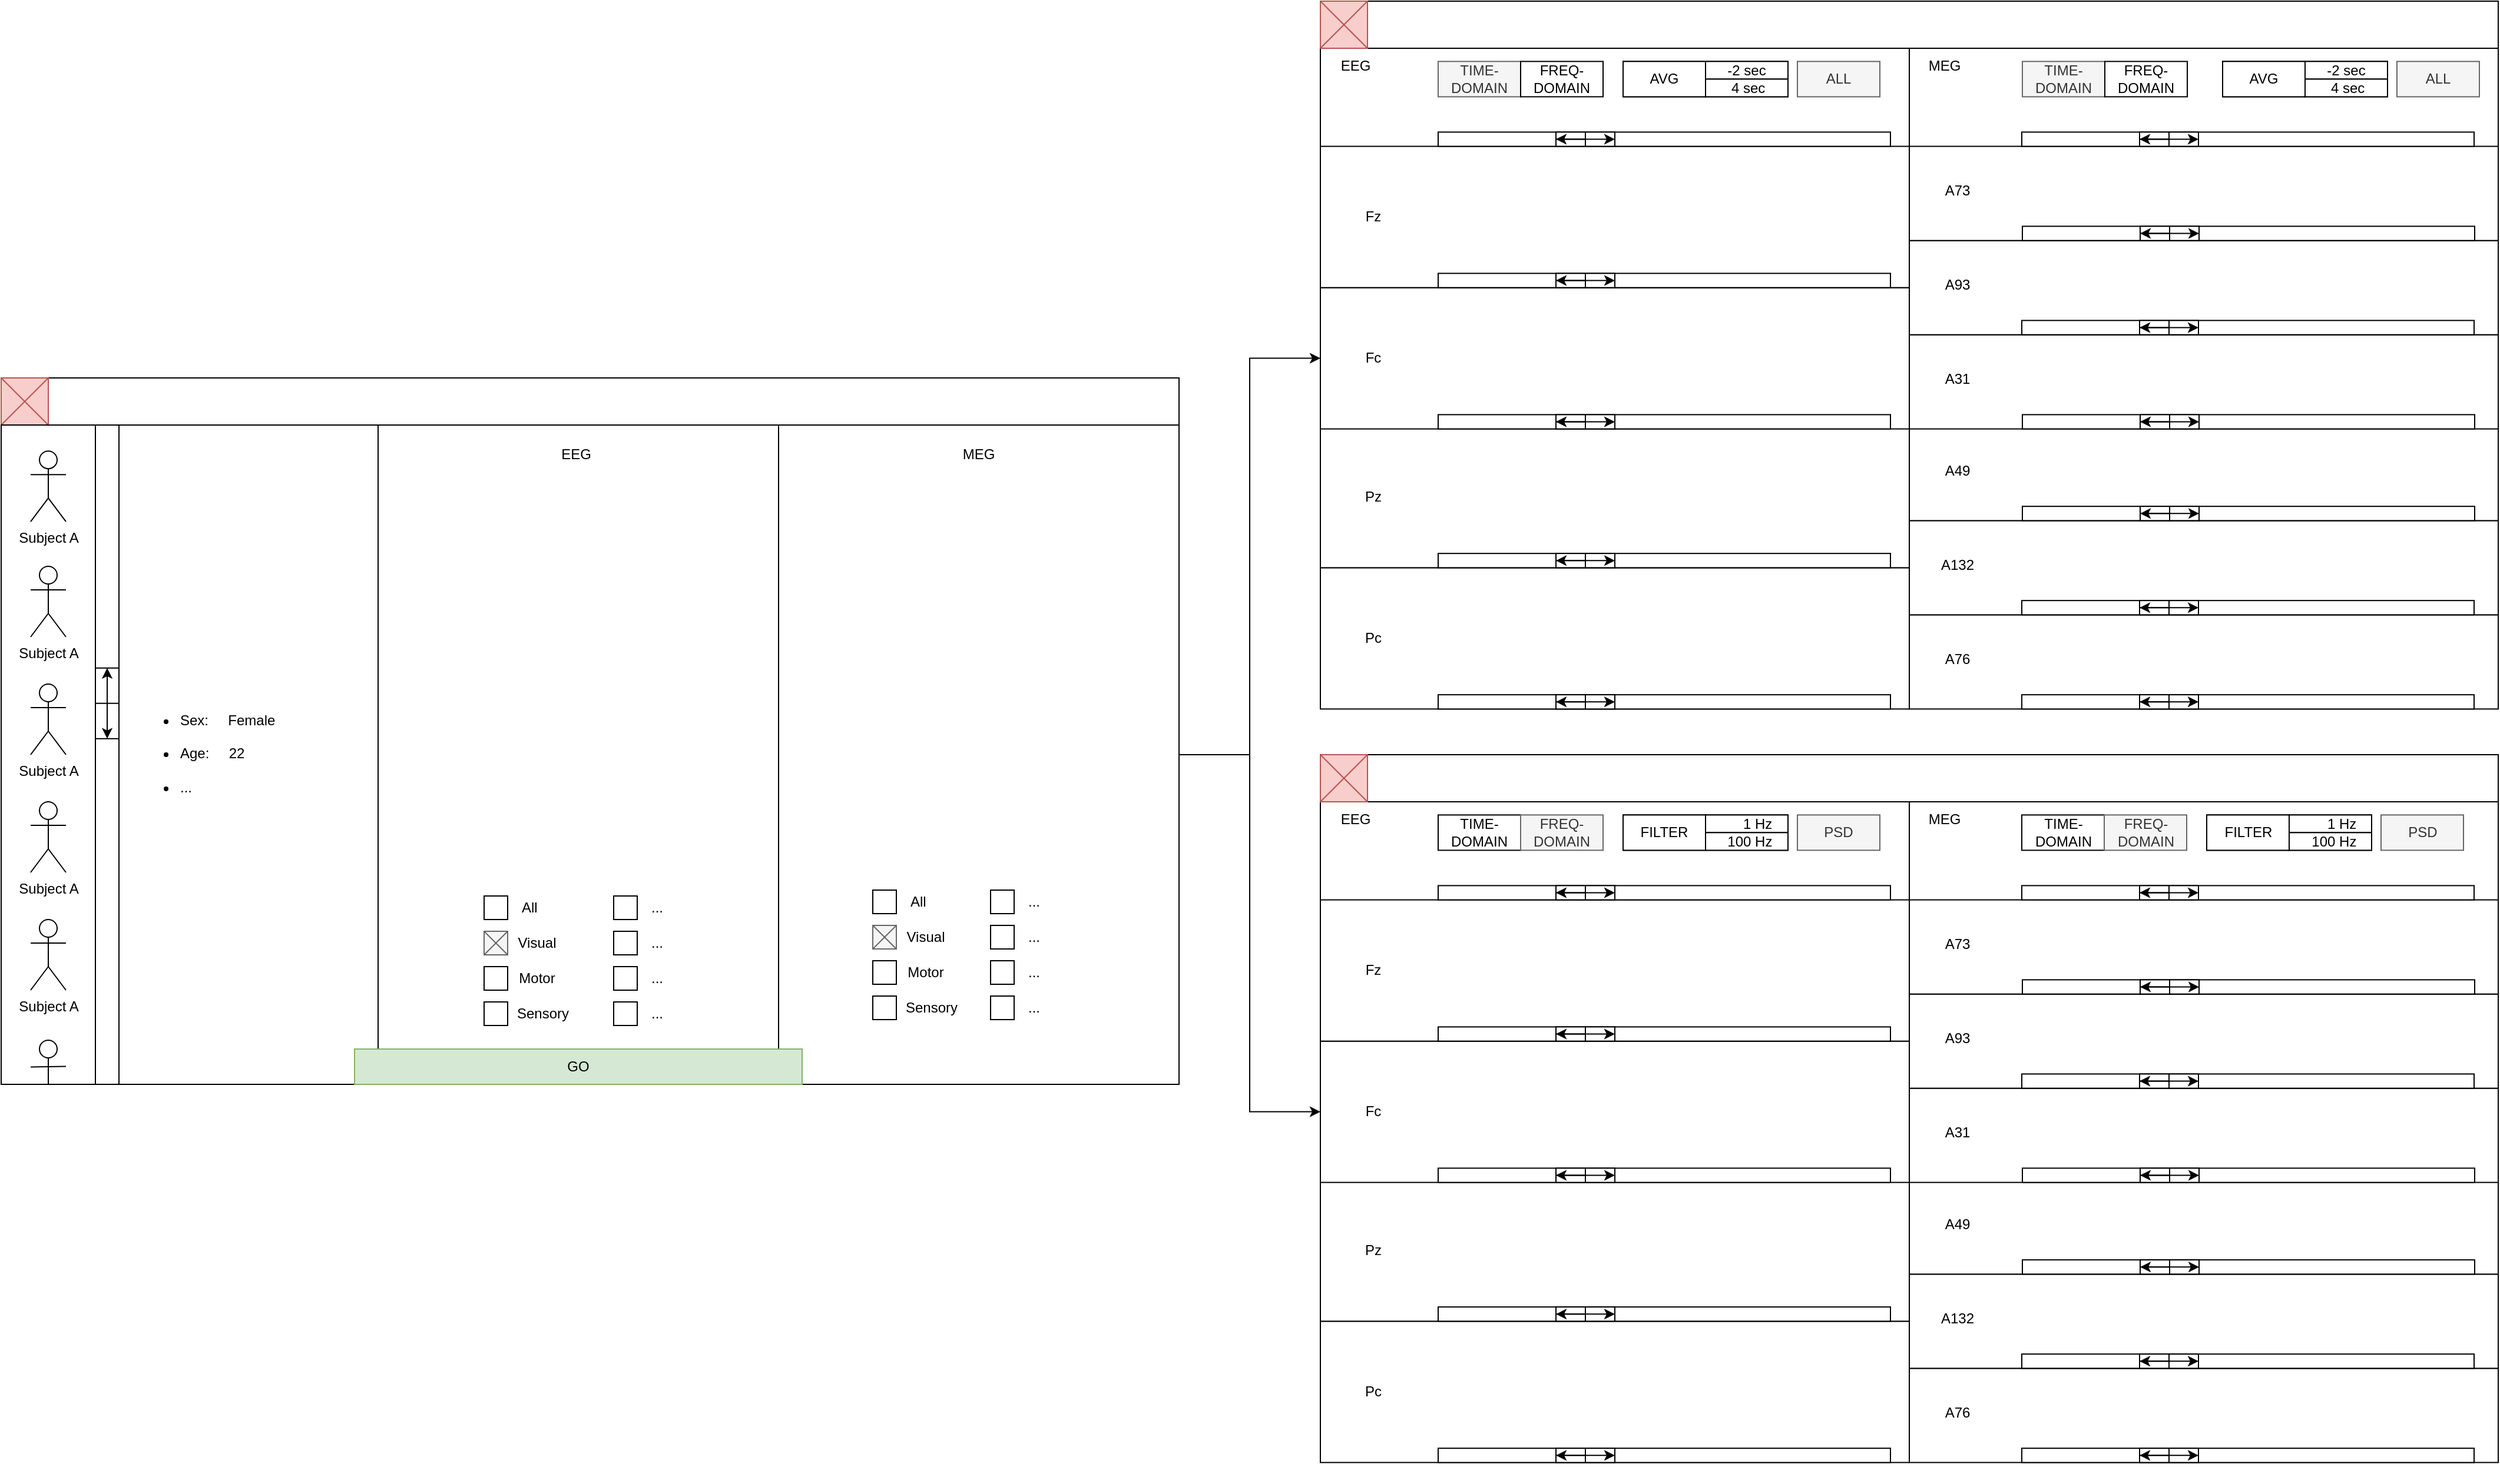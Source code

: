 <mxfile version="17.1.4" type="device"><diagram id="NjDOSulZ9atCunLaQTji" name="Page-1"><mxGraphModel dx="2842" dy="1866" grid="0" gridSize="10" guides="1" tooltips="1" connect="1" arrows="1" fold="1" page="0" pageScale="1" pageWidth="850" pageHeight="1100" math="0" shadow="0"><root><mxCell id="0"/><mxCell id="1" parent="0"/><mxCell id="BR01xI2kgAgtODtPPy7F-5" value="" style="rounded=0;whiteSpace=wrap;html=1;" vertex="1" parent="1"><mxGeometry x="40" y="120" width="1000" height="600" as="geometry"/></mxCell><mxCell id="BR01xI2kgAgtODtPPy7F-6" value="" style="rounded=0;whiteSpace=wrap;html=1;" vertex="1" parent="1"><mxGeometry x="40" y="120" width="1000" height="40" as="geometry"/></mxCell><mxCell id="BR01xI2kgAgtODtPPy7F-7" value="" style="rounded=0;whiteSpace=wrap;html=1;fillColor=#f8cecc;strokeColor=#b85450;" vertex="1" parent="1"><mxGeometry x="40" y="120" width="40" height="40" as="geometry"/></mxCell><mxCell id="BR01xI2kgAgtODtPPy7F-8" value="" style="endArrow=none;html=1;rounded=0;entryX=0;entryY=0;entryDx=0;entryDy=0;exitX=1;exitY=1;exitDx=0;exitDy=0;fillColor=#f8cecc;strokeColor=#b85450;" edge="1" parent="1" source="BR01xI2kgAgtODtPPy7F-7" target="BR01xI2kgAgtODtPPy7F-7"><mxGeometry width="50" height="50" relative="1" as="geometry"><mxPoint x="400" y="440" as="sourcePoint"/><mxPoint x="450" y="390" as="targetPoint"/></mxGeometry></mxCell><mxCell id="BR01xI2kgAgtODtPPy7F-10" value="" style="endArrow=none;html=1;rounded=0;entryX=1;entryY=0;entryDx=0;entryDy=0;exitX=0;exitY=1;exitDx=0;exitDy=0;fillColor=#f8cecc;strokeColor=#b85450;" edge="1" parent="1" source="BR01xI2kgAgtODtPPy7F-7" target="BR01xI2kgAgtODtPPy7F-7"><mxGeometry width="50" height="50" relative="1" as="geometry"><mxPoint x="270" y="340" as="sourcePoint"/><mxPoint x="320" y="290" as="targetPoint"/></mxGeometry></mxCell><mxCell id="BR01xI2kgAgtODtPPy7F-14" value="" style="rounded=0;whiteSpace=wrap;html=1;" vertex="1" parent="1"><mxGeometry x="1160" y="-200" width="1000" height="600" as="geometry"/></mxCell><mxCell id="BR01xI2kgAgtODtPPy7F-19" value="" style="rounded=0;whiteSpace=wrap;html=1;" vertex="1" parent="1"><mxGeometry x="1160" y="-200" width="1000" height="40" as="geometry"/></mxCell><mxCell id="BR01xI2kgAgtODtPPy7F-20" value="" style="rounded=0;whiteSpace=wrap;html=1;fillColor=#f8cecc;strokeColor=#b85450;" vertex="1" parent="1"><mxGeometry x="1160" y="-200" width="40" height="40" as="geometry"/></mxCell><mxCell id="BR01xI2kgAgtODtPPy7F-21" value="" style="endArrow=none;html=1;rounded=0;entryX=0;entryY=0;entryDx=0;entryDy=0;exitX=1;exitY=1;exitDx=0;exitDy=0;fillColor=#f8cecc;strokeColor=#b85450;" edge="1" parent="1" source="BR01xI2kgAgtODtPPy7F-20" target="BR01xI2kgAgtODtPPy7F-20"><mxGeometry width="50" height="50" relative="1" as="geometry"><mxPoint x="1520" y="120" as="sourcePoint"/><mxPoint x="1570" y="70" as="targetPoint"/></mxGeometry></mxCell><mxCell id="BR01xI2kgAgtODtPPy7F-22" value="" style="endArrow=none;html=1;rounded=0;entryX=1;entryY=0;entryDx=0;entryDy=0;exitX=0;exitY=1;exitDx=0;exitDy=0;fillColor=#f8cecc;strokeColor=#b85450;" edge="1" parent="1" source="BR01xI2kgAgtODtPPy7F-20" target="BR01xI2kgAgtODtPPy7F-20"><mxGeometry width="50" height="50" relative="1" as="geometry"><mxPoint x="1390" y="20" as="sourcePoint"/><mxPoint x="1440" y="-30" as="targetPoint"/></mxGeometry></mxCell><mxCell id="BR01xI2kgAgtODtPPy7F-27" value="" style="endArrow=none;html=1;rounded=0;exitX=0.5;exitY=1;exitDx=0;exitDy=0;entryX=0.5;entryY=1;entryDx=0;entryDy=0;" edge="1" parent="1" source="BR01xI2kgAgtODtPPy7F-14" target="BR01xI2kgAgtODtPPy7F-19"><mxGeometry width="50" height="50" relative="1" as="geometry"><mxPoint x="1180" y="191.19" as="sourcePoint"/><mxPoint x="1230" y="141.19" as="targetPoint"/></mxGeometry></mxCell><mxCell id="BR01xI2kgAgtODtPPy7F-29" value="GO" style="rounded=0;whiteSpace=wrap;html=1;fillColor=#d5e8d4;strokeColor=#82b366;" vertex="1" parent="1"><mxGeometry x="480" y="660" width="120" height="60" as="geometry"/></mxCell><mxCell id="BR01xI2kgAgtODtPPy7F-30" value="" style="endArrow=none;html=1;rounded=0;exitX=0.5;exitY=1;exitDx=0;exitDy=0;entryX=0.5;entryY=1;entryDx=0;entryDy=0;" edge="1" parent="1" source="BR01xI2kgAgtODtPPy7F-5" target="BR01xI2kgAgtODtPPy7F-29"><mxGeometry width="50" height="50" relative="1" as="geometry"><mxPoint x="540" y="720" as="sourcePoint"/><mxPoint x="540" y="160" as="targetPoint"/></mxGeometry></mxCell><mxCell id="BR01xI2kgAgtODtPPy7F-35" value="" style="rounded=0;whiteSpace=wrap;html=1;" vertex="1" parent="1"><mxGeometry x="1160" y="281.19" width="500" height="120" as="geometry"/></mxCell><mxCell id="BR01xI2kgAgtODtPPy7F-36" value="" style="rounded=0;whiteSpace=wrap;html=1;" vertex="1" parent="1"><mxGeometry x="1160" y="161.19" width="500" height="120" as="geometry"/></mxCell><mxCell id="BR01xI2kgAgtODtPPy7F-37" value="" style="rounded=0;whiteSpace=wrap;html=1;" vertex="1" parent="1"><mxGeometry x="1160" y="43.3" width="500" height="120" as="geometry"/></mxCell><mxCell id="BR01xI2kgAgtODtPPy7F-38" value="" style="rounded=0;whiteSpace=wrap;html=1;" vertex="1" parent="1"><mxGeometry x="1160" y="-76.7" width="500" height="120" as="geometry"/></mxCell><mxCell id="BR01xI2kgAgtODtPPy7F-39" value="" style="rounded=0;whiteSpace=wrap;html=1;" vertex="1" parent="1"><mxGeometry x="1660" y="321.19" width="500" height="80" as="geometry"/></mxCell><mxCell id="BR01xI2kgAgtODtPPy7F-43" value="" style="rounded=0;whiteSpace=wrap;html=1;" vertex="1" parent="1"><mxGeometry x="1660" y="241.19" width="500" height="80" as="geometry"/></mxCell><mxCell id="BR01xI2kgAgtODtPPy7F-44" value="" style="rounded=0;whiteSpace=wrap;html=1;" vertex="1" parent="1"><mxGeometry x="1660" y="161.19" width="500" height="80" as="geometry"/></mxCell><mxCell id="BR01xI2kgAgtODtPPy7F-45" value="" style="rounded=0;whiteSpace=wrap;html=1;" vertex="1" parent="1"><mxGeometry x="1660" y="83.3" width="500" height="80" as="geometry"/></mxCell><mxCell id="BR01xI2kgAgtODtPPy7F-46" value="" style="rounded=0;whiteSpace=wrap;html=1;" vertex="1" parent="1"><mxGeometry x="1660" y="3.3" width="500" height="80" as="geometry"/></mxCell><mxCell id="BR01xI2kgAgtODtPPy7F-47" value="" style="rounded=0;whiteSpace=wrap;html=1;" vertex="1" parent="1"><mxGeometry x="1660" y="-76.7" width="500" height="80" as="geometry"/></mxCell><mxCell id="BR01xI2kgAgtODtPPy7F-48" value="MEG" style="text;html=1;strokeColor=none;fillColor=none;align=center;verticalAlign=middle;whiteSpace=wrap;rounded=0;" vertex="1" parent="1"><mxGeometry x="1660" y="-160" width="60" height="30" as="geometry"/></mxCell><mxCell id="BR01xI2kgAgtODtPPy7F-49" value="EEG" style="text;html=1;strokeColor=none;fillColor=none;align=center;verticalAlign=middle;whiteSpace=wrap;rounded=0;" vertex="1" parent="1"><mxGeometry x="1160" y="-160" width="60" height="30" as="geometry"/></mxCell><mxCell id="BR01xI2kgAgtODtPPy7F-50" value="TIME-DOMAIN" style="rounded=0;whiteSpace=wrap;html=1;fillColor=#f5f5f5;fontColor=#333333;strokeColor=#666666;" vertex="1" parent="1"><mxGeometry x="1260" y="-148.81" width="70" height="30" as="geometry"/></mxCell><mxCell id="BR01xI2kgAgtODtPPy7F-51" value="FREQ-DOMAIN" style="rounded=0;whiteSpace=wrap;html=1;" vertex="1" parent="1"><mxGeometry x="1330" y="-148.81" width="70" height="30" as="geometry"/></mxCell><mxCell id="BR01xI2kgAgtODtPPy7F-54" value="" style="shape=image;verticalLabelPosition=bottom;labelBackgroundColor=default;verticalAlign=top;aspect=fixed;imageAspect=0;image=https://upload.wikimedia.org/wikipedia/commons/thumb/2/2a/Eeg_raw.svg/1280px-Eeg_raw.svg.png;clipPath=inset(0% 8% 0% 10.33%);" vertex="1" parent="1"><mxGeometry x="1250" y="-70.81" width="404" height="98.93" as="geometry"/></mxCell><mxCell id="BR01xI2kgAgtODtPPy7F-365" style="edgeStyle=orthogonalEdgeStyle;rounded=0;orthogonalLoop=1;jettySize=auto;html=1;exitX=1;exitY=0.5;exitDx=0;exitDy=0;" edge="1" parent="1" source="BR01xI2kgAgtODtPPy7F-62" target="BR01xI2kgAgtODtPPy7F-37"><mxGeometry relative="1" as="geometry"/></mxCell><mxCell id="BR01xI2kgAgtODtPPy7F-366" style="edgeStyle=orthogonalEdgeStyle;rounded=0;orthogonalLoop=1;jettySize=auto;html=1;exitX=1;exitY=0.5;exitDx=0;exitDy=0;entryX=0;entryY=0.5;entryDx=0;entryDy=0;" edge="1" parent="1" source="BR01xI2kgAgtODtPPy7F-62" target="BR01xI2kgAgtODtPPy7F-253"><mxGeometry relative="1" as="geometry"/></mxCell><mxCell id="BR01xI2kgAgtODtPPy7F-62" value="" style="rounded=0;whiteSpace=wrap;html=1;" vertex="1" parent="1"><mxGeometry x="700" y="160" width="340" height="560" as="geometry"/></mxCell><mxCell id="BR01xI2kgAgtODtPPy7F-1" value="" style="shape=image;verticalLabelPosition=bottom;labelBackgroundColor=default;verticalAlign=top;aspect=fixed;imageAspect=0;image=https://www.researchgate.net/profile/Joachim-Roeschke/publication/12379518/figure/fig1/AS:601678239776780@1520462679257/Topographic-distribution-of-MEG-channels-and-the-selected-26-positions.png;" vertex="1" parent="1"><mxGeometry x="733" y="230" width="274" height="270.31" as="geometry"/></mxCell><mxCell id="BR01xI2kgAgtODtPPy7F-4" value="MEG" style="text;html=1;strokeColor=none;fillColor=none;align=center;verticalAlign=middle;whiteSpace=wrap;rounded=0;" vertex="1" parent="1"><mxGeometry x="840" y="170" width="60" height="30" as="geometry"/></mxCell><mxCell id="BR01xI2kgAgtODtPPy7F-63" value="" style="rounded=0;whiteSpace=wrap;html=1;" vertex="1" parent="1"><mxGeometry x="360" y="160" width="340" height="560" as="geometry"/></mxCell><mxCell id="BR01xI2kgAgtODtPPy7F-2" value="" style="shape=image;verticalLabelPosition=bottom;labelBackgroundColor=default;verticalAlign=top;aspect=fixed;imageAspect=0;image=https://www.researchgate.net/profile/Salahiddin-Altahat/publication/280831637/figure/fig1/AS:651174206242824@1532263437923/EEG-Channel-locations.png;" vertex="1" parent="1"><mxGeometry x="394.48" y="230.31" width="271.04" height="270" as="geometry"/></mxCell><mxCell id="BR01xI2kgAgtODtPPy7F-3" value="EEG&amp;nbsp;" style="text;html=1;strokeColor=none;fillColor=none;align=center;verticalAlign=middle;whiteSpace=wrap;rounded=0;" vertex="1" parent="1"><mxGeometry x="500" y="170" width="60" height="30" as="geometry"/></mxCell><mxCell id="BR01xI2kgAgtODtPPy7F-64" value="" style="rounded=0;whiteSpace=wrap;html=1;" vertex="1" parent="1"><mxGeometry x="450" y="560" width="20" height="20" as="geometry"/></mxCell><mxCell id="BR01xI2kgAgtODtPPy7F-65" value="All" style="text;html=1;strokeColor=none;fillColor=none;align=left;verticalAlign=middle;whiteSpace=wrap;rounded=0;" vertex="1" parent="1"><mxGeometry x="480" y="555" width="30" height="30" as="geometry"/></mxCell><mxCell id="BR01xI2kgAgtODtPPy7F-66" value="" style="rounded=0;whiteSpace=wrap;html=1;fillColor=#f5f5f5;fontColor=#333333;strokeColor=#666666;" vertex="1" parent="1"><mxGeometry x="450" y="590" width="20" height="20" as="geometry"/></mxCell><mxCell id="BR01xI2kgAgtODtPPy7F-67" value="Visual" style="text;html=1;strokeColor=none;fillColor=none;align=center;verticalAlign=middle;whiteSpace=wrap;rounded=0;" vertex="1" parent="1"><mxGeometry x="480" y="585" width="30" height="30" as="geometry"/></mxCell><mxCell id="BR01xI2kgAgtODtPPy7F-68" value="" style="rounded=0;whiteSpace=wrap;html=1;" vertex="1" parent="1"><mxGeometry x="450" y="620" width="20" height="20" as="geometry"/></mxCell><mxCell id="BR01xI2kgAgtODtPPy7F-69" value="Motor" style="text;html=1;strokeColor=none;fillColor=none;align=center;verticalAlign=middle;whiteSpace=wrap;rounded=0;" vertex="1" parent="1"><mxGeometry x="480" y="615" width="30" height="30" as="geometry"/></mxCell><mxCell id="BR01xI2kgAgtODtPPy7F-70" value="" style="rounded=0;whiteSpace=wrap;html=1;" vertex="1" parent="1"><mxGeometry x="450" y="650" width="20" height="20" as="geometry"/></mxCell><mxCell id="BR01xI2kgAgtODtPPy7F-71" value="Sensory" style="text;html=1;strokeColor=none;fillColor=none;align=center;verticalAlign=middle;whiteSpace=wrap;rounded=0;" vertex="1" parent="1"><mxGeometry x="480" y="645" width="40" height="30" as="geometry"/></mxCell><mxCell id="BR01xI2kgAgtODtPPy7F-72" value="" style="endArrow=none;html=1;rounded=0;exitX=0;exitY=1;exitDx=0;exitDy=0;entryX=1;entryY=0;entryDx=0;entryDy=0;fillColor=#f5f5f5;strokeColor=#666666;" edge="1" parent="1" source="BR01xI2kgAgtODtPPy7F-66" target="BR01xI2kgAgtODtPPy7F-66"><mxGeometry width="50" height="50" relative="1" as="geometry"><mxPoint x="520" y="510" as="sourcePoint"/><mxPoint x="570" y="460" as="targetPoint"/></mxGeometry></mxCell><mxCell id="BR01xI2kgAgtODtPPy7F-73" value="" style="endArrow=none;html=1;rounded=0;exitX=0;exitY=0;exitDx=0;exitDy=0;entryX=1;entryY=1;entryDx=0;entryDy=0;fillColor=#f5f5f5;strokeColor=#666666;" edge="1" parent="1" source="BR01xI2kgAgtODtPPy7F-66" target="BR01xI2kgAgtODtPPy7F-66"><mxGeometry width="50" height="50" relative="1" as="geometry"><mxPoint x="520" y="510" as="sourcePoint"/><mxPoint x="570" y="460" as="targetPoint"/></mxGeometry></mxCell><mxCell id="BR01xI2kgAgtODtPPy7F-74" value="" style="rounded=0;whiteSpace=wrap;html=1;" vertex="1" parent="1"><mxGeometry x="780" y="555" width="20" height="20" as="geometry"/></mxCell><mxCell id="BR01xI2kgAgtODtPPy7F-75" value="All" style="text;html=1;strokeColor=none;fillColor=none;align=left;verticalAlign=middle;whiteSpace=wrap;rounded=0;" vertex="1" parent="1"><mxGeometry x="810" y="550" width="30" height="30" as="geometry"/></mxCell><mxCell id="BR01xI2kgAgtODtPPy7F-76" value="" style="rounded=0;whiteSpace=wrap;html=1;fillColor=#f5f5f5;fontColor=#333333;strokeColor=#666666;" vertex="1" parent="1"><mxGeometry x="780" y="585" width="20" height="20" as="geometry"/></mxCell><mxCell id="BR01xI2kgAgtODtPPy7F-77" value="Visual" style="text;html=1;strokeColor=none;fillColor=none;align=center;verticalAlign=middle;whiteSpace=wrap;rounded=0;" vertex="1" parent="1"><mxGeometry x="810" y="580" width="30" height="30" as="geometry"/></mxCell><mxCell id="BR01xI2kgAgtODtPPy7F-78" value="" style="rounded=0;whiteSpace=wrap;html=1;" vertex="1" parent="1"><mxGeometry x="780" y="615" width="20" height="20" as="geometry"/></mxCell><mxCell id="BR01xI2kgAgtODtPPy7F-79" value="Motor" style="text;html=1;strokeColor=none;fillColor=none;align=center;verticalAlign=middle;whiteSpace=wrap;rounded=0;" vertex="1" parent="1"><mxGeometry x="810" y="610" width="30" height="30" as="geometry"/></mxCell><mxCell id="BR01xI2kgAgtODtPPy7F-80" value="" style="rounded=0;whiteSpace=wrap;html=1;" vertex="1" parent="1"><mxGeometry x="780" y="645" width="20" height="20" as="geometry"/></mxCell><mxCell id="BR01xI2kgAgtODtPPy7F-81" value="Sensory" style="text;html=1;strokeColor=none;fillColor=none;align=center;verticalAlign=middle;whiteSpace=wrap;rounded=0;" vertex="1" parent="1"><mxGeometry x="810" y="640" width="40" height="30" as="geometry"/></mxCell><mxCell id="BR01xI2kgAgtODtPPy7F-82" value="" style="endArrow=none;html=1;rounded=0;exitX=0;exitY=1;exitDx=0;exitDy=0;entryX=1;entryY=0;entryDx=0;entryDy=0;fillColor=#f5f5f5;strokeColor=#666666;" edge="1" parent="1" source="BR01xI2kgAgtODtPPy7F-76" target="BR01xI2kgAgtODtPPy7F-76"><mxGeometry width="50" height="50" relative="1" as="geometry"><mxPoint x="850" y="505" as="sourcePoint"/><mxPoint x="900" y="455" as="targetPoint"/></mxGeometry></mxCell><mxCell id="BR01xI2kgAgtODtPPy7F-83" value="" style="endArrow=none;html=1;rounded=0;exitX=0;exitY=0;exitDx=0;exitDy=0;entryX=1;entryY=1;entryDx=0;entryDy=0;fillColor=#f5f5f5;strokeColor=#666666;" edge="1" parent="1" source="BR01xI2kgAgtODtPPy7F-76" target="BR01xI2kgAgtODtPPy7F-76"><mxGeometry width="50" height="50" relative="1" as="geometry"><mxPoint x="850" y="505" as="sourcePoint"/><mxPoint x="900" y="455" as="targetPoint"/></mxGeometry></mxCell><mxCell id="BR01xI2kgAgtODtPPy7F-84" value="" style="rounded=0;whiteSpace=wrap;html=1;" vertex="1" parent="1"><mxGeometry x="560" y="560" width="20" height="20" as="geometry"/></mxCell><mxCell id="BR01xI2kgAgtODtPPy7F-85" value="..." style="text;html=1;strokeColor=none;fillColor=none;align=left;verticalAlign=middle;whiteSpace=wrap;rounded=0;" vertex="1" parent="1"><mxGeometry x="590" y="555" width="30" height="30" as="geometry"/></mxCell><mxCell id="BR01xI2kgAgtODtPPy7F-86" value="" style="rounded=0;whiteSpace=wrap;html=1;" vertex="1" parent="1"><mxGeometry x="560" y="590" width="20" height="20" as="geometry"/></mxCell><mxCell id="BR01xI2kgAgtODtPPy7F-87" value="..." style="text;html=1;strokeColor=none;fillColor=none;align=left;verticalAlign=middle;whiteSpace=wrap;rounded=0;" vertex="1" parent="1"><mxGeometry x="590" y="585" width="30" height="30" as="geometry"/></mxCell><mxCell id="BR01xI2kgAgtODtPPy7F-88" value="" style="rounded=0;whiteSpace=wrap;html=1;" vertex="1" parent="1"><mxGeometry x="560" y="620" width="20" height="20" as="geometry"/></mxCell><mxCell id="BR01xI2kgAgtODtPPy7F-89" value="..." style="text;html=1;strokeColor=none;fillColor=none;align=left;verticalAlign=middle;whiteSpace=wrap;rounded=0;" vertex="1" parent="1"><mxGeometry x="590" y="615" width="30" height="30" as="geometry"/></mxCell><mxCell id="BR01xI2kgAgtODtPPy7F-90" value="" style="rounded=0;whiteSpace=wrap;html=1;" vertex="1" parent="1"><mxGeometry x="560" y="650" width="20" height="20" as="geometry"/></mxCell><mxCell id="BR01xI2kgAgtODtPPy7F-91" value="..." style="text;html=1;strokeColor=none;fillColor=none;align=left;verticalAlign=middle;whiteSpace=wrap;rounded=0;" vertex="1" parent="1"><mxGeometry x="590" y="645" width="40" height="30" as="geometry"/></mxCell><mxCell id="BR01xI2kgAgtODtPPy7F-94" value="" style="rounded=0;whiteSpace=wrap;html=1;" vertex="1" parent="1"><mxGeometry x="880" y="555" width="20" height="20" as="geometry"/></mxCell><mxCell id="BR01xI2kgAgtODtPPy7F-95" value="..." style="text;html=1;strokeColor=none;fillColor=none;align=left;verticalAlign=middle;whiteSpace=wrap;rounded=0;" vertex="1" parent="1"><mxGeometry x="910" y="550" width="30" height="30" as="geometry"/></mxCell><mxCell id="BR01xI2kgAgtODtPPy7F-96" value="" style="rounded=0;whiteSpace=wrap;html=1;" vertex="1" parent="1"><mxGeometry x="880" y="585" width="20" height="20" as="geometry"/></mxCell><mxCell id="BR01xI2kgAgtODtPPy7F-97" value="..." style="text;html=1;strokeColor=none;fillColor=none;align=left;verticalAlign=middle;whiteSpace=wrap;rounded=0;" vertex="1" parent="1"><mxGeometry x="910" y="580" width="30" height="30" as="geometry"/></mxCell><mxCell id="BR01xI2kgAgtODtPPy7F-98" value="" style="rounded=0;whiteSpace=wrap;html=1;" vertex="1" parent="1"><mxGeometry x="880" y="615" width="20" height="20" as="geometry"/></mxCell><mxCell id="BR01xI2kgAgtODtPPy7F-99" value="..." style="text;html=1;strokeColor=none;fillColor=none;align=left;verticalAlign=middle;whiteSpace=wrap;rounded=0;" vertex="1" parent="1"><mxGeometry x="910" y="610" width="30" height="30" as="geometry"/></mxCell><mxCell id="BR01xI2kgAgtODtPPy7F-100" value="" style="rounded=0;whiteSpace=wrap;html=1;" vertex="1" parent="1"><mxGeometry x="880" y="645" width="20" height="20" as="geometry"/></mxCell><mxCell id="BR01xI2kgAgtODtPPy7F-101" value="..." style="text;html=1;strokeColor=none;fillColor=none;align=left;verticalAlign=middle;whiteSpace=wrap;rounded=0;" vertex="1" parent="1"><mxGeometry x="910" y="640" width="40" height="30" as="geometry"/></mxCell><mxCell id="BR01xI2kgAgtODtPPy7F-104" value="GO" style="rounded=0;whiteSpace=wrap;html=1;fillColor=#d5e8d4;strokeColor=#82b366;" vertex="1" parent="1"><mxGeometry x="340" y="690" width="380" height="30" as="geometry"/></mxCell><mxCell id="BR01xI2kgAgtODtPPy7F-105" value="" style="rounded=0;whiteSpace=wrap;html=1;" vertex="1" parent="1"><mxGeometry x="40" y="160" width="100" height="560" as="geometry"/></mxCell><mxCell id="BR01xI2kgAgtODtPPy7F-106" value="" style="rounded=0;whiteSpace=wrap;html=1;" vertex="1" parent="1"><mxGeometry x="120" y="160" width="20" height="560" as="geometry"/></mxCell><mxCell id="BR01xI2kgAgtODtPPy7F-107" value="" style="rounded=0;whiteSpace=wrap;html=1;" vertex="1" parent="1"><mxGeometry x="120" y="366.4" width="20" height="60" as="geometry"/></mxCell><mxCell id="BR01xI2kgAgtODtPPy7F-108" value="" style="endArrow=none;html=1;rounded=0;exitX=0;exitY=0.5;exitDx=0;exitDy=0;entryX=1;entryY=0.5;entryDx=0;entryDy=0;" edge="1" parent="1" source="BR01xI2kgAgtODtPPy7F-107" target="BR01xI2kgAgtODtPPy7F-107"><mxGeometry width="50" height="50" relative="1" as="geometry"><mxPoint x="280" y="430" as="sourcePoint"/><mxPoint x="330" y="380" as="targetPoint"/></mxGeometry></mxCell><mxCell id="BR01xI2kgAgtODtPPy7F-109" value="" style="endArrow=classic;html=1;rounded=0;entryX=0.5;entryY=1;entryDx=0;entryDy=0;" edge="1" parent="1" target="BR01xI2kgAgtODtPPy7F-107"><mxGeometry width="50" height="50" relative="1" as="geometry"><mxPoint x="130" y="400" as="sourcePoint"/><mxPoint x="240" y="400" as="targetPoint"/></mxGeometry></mxCell><mxCell id="BR01xI2kgAgtODtPPy7F-110" value="" style="endArrow=classic;html=1;rounded=0;entryX=0.5;entryY=0;entryDx=0;entryDy=0;" edge="1" parent="1" target="BR01xI2kgAgtODtPPy7F-107"><mxGeometry width="50" height="50" relative="1" as="geometry"><mxPoint x="130" y="400" as="sourcePoint"/><mxPoint x="140" y="436.4" as="targetPoint"/></mxGeometry></mxCell><mxCell id="BR01xI2kgAgtODtPPy7F-111" value="Subject A" style="shape=umlActor;verticalLabelPosition=bottom;verticalAlign=top;html=1;outlineConnect=0;" vertex="1" parent="1"><mxGeometry x="65" y="182.11" width="30" height="60" as="geometry"/></mxCell><mxCell id="BR01xI2kgAgtODtPPy7F-114" value="Subject A" style="shape=umlActor;verticalLabelPosition=bottom;verticalAlign=top;html=1;outlineConnect=0;" vertex="1" parent="1"><mxGeometry x="65" y="280" width="30" height="60" as="geometry"/></mxCell><mxCell id="BR01xI2kgAgtODtPPy7F-115" value="Subject A" style="shape=umlActor;verticalLabelPosition=bottom;verticalAlign=top;html=1;outlineConnect=0;" vertex="1" parent="1"><mxGeometry x="65" y="380" width="30" height="60" as="geometry"/></mxCell><mxCell id="BR01xI2kgAgtODtPPy7F-116" value="Subject A" style="shape=umlActor;verticalLabelPosition=bottom;verticalAlign=top;html=1;outlineConnect=0;" vertex="1" parent="1"><mxGeometry x="65" y="480" width="30" height="60" as="geometry"/></mxCell><mxCell id="BR01xI2kgAgtODtPPy7F-117" value="Subject A" style="shape=umlActor;verticalLabelPosition=bottom;verticalAlign=top;html=1;outlineConnect=0;" vertex="1" parent="1"><mxGeometry x="65" y="580" width="30" height="60" as="geometry"/></mxCell><mxCell id="BR01xI2kgAgtODtPPy7F-119" value="" style="ellipse;whiteSpace=wrap;html=1;aspect=fixed;" vertex="1" parent="1"><mxGeometry x="72.5" y="682.5" width="15" height="15" as="geometry"/></mxCell><mxCell id="BR01xI2kgAgtODtPPy7F-120" value="" style="endArrow=none;html=1;rounded=0;exitX=0.5;exitY=1;exitDx=0;exitDy=0;" edge="1" parent="1" source="BR01xI2kgAgtODtPPy7F-119"><mxGeometry width="50" height="50" relative="1" as="geometry"><mxPoint x="210" y="640" as="sourcePoint"/><mxPoint x="80" y="720" as="targetPoint"/></mxGeometry></mxCell><mxCell id="BR01xI2kgAgtODtPPy7F-122" value="" style="endArrow=none;html=1;rounded=0;" edge="1" parent="1"><mxGeometry width="50" height="50" relative="1" as="geometry"><mxPoint x="65" y="705.224" as="sourcePoint"/><mxPoint x="95" y="704.78" as="targetPoint"/></mxGeometry></mxCell><mxCell id="BR01xI2kgAgtODtPPy7F-124" value="&lt;ul&gt;&lt;li&gt;Sex:&amp;nbsp; &amp;nbsp; &amp;nbsp;Female&lt;br&gt;&lt;br&gt;&lt;/li&gt;&lt;li&gt;Age:&amp;nbsp; &amp;nbsp; &amp;nbsp;22&lt;br&gt;&lt;br&gt;&lt;/li&gt;&lt;li&gt;...&lt;/li&gt;&lt;/ul&gt;" style="text;html=1;strokeColor=none;fillColor=none;align=left;verticalAlign=middle;whiteSpace=wrap;rounded=0;" vertex="1" parent="1"><mxGeometry x="150" y="188.81" width="210" height="501.19" as="geometry"/></mxCell><mxCell id="BR01xI2kgAgtODtPPy7F-125" value="" style="rounded=0;whiteSpace=wrap;html=1;" vertex="1" parent="1"><mxGeometry x="1260" y="31.19" width="384" height="12.11" as="geometry"/></mxCell><mxCell id="BR01xI2kgAgtODtPPy7F-126" value="" style="rounded=0;whiteSpace=wrap;html=1;" vertex="1" parent="1"><mxGeometry x="1360" y="31.19" width="50" height="12.11" as="geometry"/></mxCell><mxCell id="BR01xI2kgAgtODtPPy7F-127" value="" style="endArrow=none;html=1;rounded=0;exitX=0.5;exitY=1;exitDx=0;exitDy=0;entryX=0.5;entryY=0;entryDx=0;entryDy=0;" edge="1" parent="1" source="BR01xI2kgAgtODtPPy7F-126" target="BR01xI2kgAgtODtPPy7F-126"><mxGeometry width="50" height="50" relative="1" as="geometry"><mxPoint x="1370" y="81.19" as="sourcePoint"/><mxPoint x="1420" y="31.19" as="targetPoint"/></mxGeometry></mxCell><mxCell id="BR01xI2kgAgtODtPPy7F-130" value="Fz" style="text;html=1;strokeColor=none;fillColor=none;align=center;verticalAlign=middle;whiteSpace=wrap;rounded=0;" vertex="1" parent="1"><mxGeometry x="1175" y="-31.7" width="60" height="30" as="geometry"/></mxCell><mxCell id="BR01xI2kgAgtODtPPy7F-131" value="" style="endArrow=classic;html=1;rounded=0;entryX=1;entryY=0.5;entryDx=0;entryDy=0;exitX=0;exitY=0.5;exitDx=0;exitDy=0;" edge="1" parent="1" source="BR01xI2kgAgtODtPPy7F-126" target="BR01xI2kgAgtODtPPy7F-126"><mxGeometry width="50" height="50" relative="1" as="geometry"><mxPoint x="1390" y="41.19" as="sourcePoint"/><mxPoint x="1450" y="31.19" as="targetPoint"/></mxGeometry></mxCell><mxCell id="BR01xI2kgAgtODtPPy7F-132" value="" style="endArrow=classic;html=1;rounded=0;entryX=0;entryY=0.5;entryDx=0;entryDy=0;" edge="1" parent="1" target="BR01xI2kgAgtODtPPy7F-126"><mxGeometry width="50" height="50" relative="1" as="geometry"><mxPoint x="1385" y="37.19" as="sourcePoint"/><mxPoint x="1450" y="31.19" as="targetPoint"/></mxGeometry></mxCell><mxCell id="BR01xI2kgAgtODtPPy7F-133" value="" style="shape=image;verticalLabelPosition=bottom;labelBackgroundColor=default;verticalAlign=top;aspect=fixed;imageAspect=0;image=https://upload.wikimedia.org/wikipedia/commons/thumb/2/2a/Eeg_raw.svg/1280px-Eeg_raw.svg.png;clipPath=inset(0% 8% 0% 10.33%);" vertex="1" parent="1"><mxGeometry x="1250" y="49.19" width="404" height="98.93" as="geometry"/></mxCell><mxCell id="BR01xI2kgAgtODtPPy7F-134" value="" style="rounded=0;whiteSpace=wrap;html=1;" vertex="1" parent="1"><mxGeometry x="1260" y="151.19" width="384" height="12.11" as="geometry"/></mxCell><mxCell id="BR01xI2kgAgtODtPPy7F-135" value="" style="rounded=0;whiteSpace=wrap;html=1;" vertex="1" parent="1"><mxGeometry x="1360" y="151.19" width="50" height="12.11" as="geometry"/></mxCell><mxCell id="BR01xI2kgAgtODtPPy7F-136" value="" style="endArrow=none;html=1;rounded=0;exitX=0.5;exitY=1;exitDx=0;exitDy=0;entryX=0.5;entryY=0;entryDx=0;entryDy=0;" edge="1" parent="1" source="BR01xI2kgAgtODtPPy7F-135" target="BR01xI2kgAgtODtPPy7F-135"><mxGeometry width="50" height="50" relative="1" as="geometry"><mxPoint x="1370" y="201.19" as="sourcePoint"/><mxPoint x="1420" y="151.19" as="targetPoint"/></mxGeometry></mxCell><mxCell id="BR01xI2kgAgtODtPPy7F-137" value="Fc" style="text;html=1;strokeColor=none;fillColor=none;align=center;verticalAlign=middle;whiteSpace=wrap;rounded=0;" vertex="1" parent="1"><mxGeometry x="1175" y="88.3" width="60" height="30" as="geometry"/></mxCell><mxCell id="BR01xI2kgAgtODtPPy7F-138" value="" style="endArrow=classic;html=1;rounded=0;entryX=1;entryY=0.5;entryDx=0;entryDy=0;exitX=0;exitY=0.5;exitDx=0;exitDy=0;" edge="1" parent="1" source="BR01xI2kgAgtODtPPy7F-135" target="BR01xI2kgAgtODtPPy7F-135"><mxGeometry width="50" height="50" relative="1" as="geometry"><mxPoint x="1390" y="161.19" as="sourcePoint"/><mxPoint x="1450" y="151.19" as="targetPoint"/></mxGeometry></mxCell><mxCell id="BR01xI2kgAgtODtPPy7F-139" value="" style="endArrow=classic;html=1;rounded=0;entryX=0;entryY=0.5;entryDx=0;entryDy=0;" edge="1" parent="1" target="BR01xI2kgAgtODtPPy7F-135"><mxGeometry width="50" height="50" relative="1" as="geometry"><mxPoint x="1385" y="157.19" as="sourcePoint"/><mxPoint x="1450" y="151.19" as="targetPoint"/></mxGeometry></mxCell><mxCell id="BR01xI2kgAgtODtPPy7F-140" value="" style="shape=image;verticalLabelPosition=bottom;labelBackgroundColor=default;verticalAlign=top;aspect=fixed;imageAspect=0;image=https://upload.wikimedia.org/wikipedia/commons/thumb/2/2a/Eeg_raw.svg/1280px-Eeg_raw.svg.png;clipPath=inset(0% 8% 0% 10.33%);" vertex="1" parent="1"><mxGeometry x="1250" y="167.08" width="404" height="98.93" as="geometry"/></mxCell><mxCell id="BR01xI2kgAgtODtPPy7F-141" value="" style="rounded=0;whiteSpace=wrap;html=1;" vertex="1" parent="1"><mxGeometry x="1260" y="269.08" width="384" height="12.11" as="geometry"/></mxCell><mxCell id="BR01xI2kgAgtODtPPy7F-142" value="" style="rounded=0;whiteSpace=wrap;html=1;" vertex="1" parent="1"><mxGeometry x="1360" y="269.08" width="50" height="12.11" as="geometry"/></mxCell><mxCell id="BR01xI2kgAgtODtPPy7F-143" value="" style="endArrow=none;html=1;rounded=0;exitX=0.5;exitY=1;exitDx=0;exitDy=0;entryX=0.5;entryY=0;entryDx=0;entryDy=0;" edge="1" parent="1" source="BR01xI2kgAgtODtPPy7F-142" target="BR01xI2kgAgtODtPPy7F-142"><mxGeometry width="50" height="50" relative="1" as="geometry"><mxPoint x="1370" y="319.08" as="sourcePoint"/><mxPoint x="1420" y="269.08" as="targetPoint"/></mxGeometry></mxCell><mxCell id="BR01xI2kgAgtODtPPy7F-144" value="Pz" style="text;html=1;strokeColor=none;fillColor=none;align=center;verticalAlign=middle;whiteSpace=wrap;rounded=0;" vertex="1" parent="1"><mxGeometry x="1175" y="206.19" width="60" height="30" as="geometry"/></mxCell><mxCell id="BR01xI2kgAgtODtPPy7F-145" value="" style="endArrow=classic;html=1;rounded=0;entryX=1;entryY=0.5;entryDx=0;entryDy=0;exitX=0;exitY=0.5;exitDx=0;exitDy=0;" edge="1" parent="1" source="BR01xI2kgAgtODtPPy7F-142" target="BR01xI2kgAgtODtPPy7F-142"><mxGeometry width="50" height="50" relative="1" as="geometry"><mxPoint x="1390" y="279.08" as="sourcePoint"/><mxPoint x="1450" y="269.08" as="targetPoint"/></mxGeometry></mxCell><mxCell id="BR01xI2kgAgtODtPPy7F-146" value="" style="endArrow=classic;html=1;rounded=0;entryX=0;entryY=0.5;entryDx=0;entryDy=0;" edge="1" parent="1" target="BR01xI2kgAgtODtPPy7F-142"><mxGeometry width="50" height="50" relative="1" as="geometry"><mxPoint x="1385" y="275.08" as="sourcePoint"/><mxPoint x="1450" y="269.08" as="targetPoint"/></mxGeometry></mxCell><mxCell id="BR01xI2kgAgtODtPPy7F-147" value="" style="shape=image;verticalLabelPosition=bottom;labelBackgroundColor=default;verticalAlign=top;aspect=fixed;imageAspect=0;image=https://upload.wikimedia.org/wikipedia/commons/thumb/2/2a/Eeg_raw.svg/1280px-Eeg_raw.svg.png;clipPath=inset(0% 8% 0% 10.33%);" vertex="1" parent="1"><mxGeometry x="1250" y="287.08" width="404" height="98.93" as="geometry"/></mxCell><mxCell id="BR01xI2kgAgtODtPPy7F-148" value="" style="rounded=0;whiteSpace=wrap;html=1;" vertex="1" parent="1"><mxGeometry x="1260" y="389.08" width="384" height="12.11" as="geometry"/></mxCell><mxCell id="BR01xI2kgAgtODtPPy7F-149" value="" style="rounded=0;whiteSpace=wrap;html=1;" vertex="1" parent="1"><mxGeometry x="1360" y="389.08" width="50" height="12.11" as="geometry"/></mxCell><mxCell id="BR01xI2kgAgtODtPPy7F-150" value="" style="endArrow=none;html=1;rounded=0;exitX=0.5;exitY=1;exitDx=0;exitDy=0;entryX=0.5;entryY=0;entryDx=0;entryDy=0;" edge="1" parent="1" source="BR01xI2kgAgtODtPPy7F-149" target="BR01xI2kgAgtODtPPy7F-149"><mxGeometry width="50" height="50" relative="1" as="geometry"><mxPoint x="1370" y="439.08" as="sourcePoint"/><mxPoint x="1420" y="389.08" as="targetPoint"/></mxGeometry></mxCell><mxCell id="BR01xI2kgAgtODtPPy7F-151" value="Pc" style="text;html=1;strokeColor=none;fillColor=none;align=center;verticalAlign=middle;whiteSpace=wrap;rounded=0;" vertex="1" parent="1"><mxGeometry x="1175" y="326.19" width="60" height="30" as="geometry"/></mxCell><mxCell id="BR01xI2kgAgtODtPPy7F-152" value="" style="endArrow=classic;html=1;rounded=0;entryX=1;entryY=0.5;entryDx=0;entryDy=0;exitX=0;exitY=0.5;exitDx=0;exitDy=0;" edge="1" parent="1" source="BR01xI2kgAgtODtPPy7F-149" target="BR01xI2kgAgtODtPPy7F-149"><mxGeometry width="50" height="50" relative="1" as="geometry"><mxPoint x="1390" y="399.08" as="sourcePoint"/><mxPoint x="1450" y="389.08" as="targetPoint"/></mxGeometry></mxCell><mxCell id="BR01xI2kgAgtODtPPy7F-153" value="" style="endArrow=classic;html=1;rounded=0;entryX=0;entryY=0.5;entryDx=0;entryDy=0;" edge="1" parent="1" target="BR01xI2kgAgtODtPPy7F-149"><mxGeometry width="50" height="50" relative="1" as="geometry"><mxPoint x="1385" y="395.08" as="sourcePoint"/><mxPoint x="1450" y="389.08" as="targetPoint"/></mxGeometry></mxCell><mxCell id="BR01xI2kgAgtODtPPy7F-154" value="" style="rounded=0;whiteSpace=wrap;html=1;" vertex="1" parent="1"><mxGeometry x="1260" y="-88.81" width="384" height="12.11" as="geometry"/></mxCell><mxCell id="BR01xI2kgAgtODtPPy7F-155" value="" style="rounded=0;whiteSpace=wrap;html=1;" vertex="1" parent="1"><mxGeometry x="1360" y="-88.81" width="50" height="12.11" as="geometry"/></mxCell><mxCell id="BR01xI2kgAgtODtPPy7F-156" value="" style="endArrow=none;html=1;rounded=0;exitX=0.5;exitY=1;exitDx=0;exitDy=0;entryX=0.5;entryY=0;entryDx=0;entryDy=0;" edge="1" parent="1" source="BR01xI2kgAgtODtPPy7F-155" target="BR01xI2kgAgtODtPPy7F-155"><mxGeometry width="50" height="50" relative="1" as="geometry"><mxPoint x="1370" y="-38.81" as="sourcePoint"/><mxPoint x="1420" y="-88.81" as="targetPoint"/></mxGeometry></mxCell><mxCell id="BR01xI2kgAgtODtPPy7F-157" value="" style="endArrow=classic;html=1;rounded=0;entryX=1;entryY=0.5;entryDx=0;entryDy=0;exitX=0;exitY=0.5;exitDx=0;exitDy=0;" edge="1" parent="1" source="BR01xI2kgAgtODtPPy7F-155" target="BR01xI2kgAgtODtPPy7F-155"><mxGeometry width="50" height="50" relative="1" as="geometry"><mxPoint x="1390" y="-78.81" as="sourcePoint"/><mxPoint x="1450" y="-88.81" as="targetPoint"/></mxGeometry></mxCell><mxCell id="BR01xI2kgAgtODtPPy7F-158" value="" style="endArrow=classic;html=1;rounded=0;entryX=0;entryY=0.5;entryDx=0;entryDy=0;" edge="1" parent="1" target="BR01xI2kgAgtODtPPy7F-155"><mxGeometry width="50" height="50" relative="1" as="geometry"><mxPoint x="1385" y="-82.81" as="sourcePoint"/><mxPoint x="1450" y="-88.81" as="targetPoint"/></mxGeometry></mxCell><mxCell id="BR01xI2kgAgtODtPPy7F-159" value="AVG" style="rounded=0;whiteSpace=wrap;html=1;" vertex="1" parent="1"><mxGeometry x="1417" y="-148.81" width="70" height="30" as="geometry"/></mxCell><mxCell id="BR01xI2kgAgtODtPPy7F-161" value="TIME-DOMAIN" style="rounded=0;whiteSpace=wrap;html=1;fillColor=#f5f5f5;fontColor=#333333;strokeColor=#666666;" vertex="1" parent="1"><mxGeometry x="1756" y="-148.81" width="70" height="30" as="geometry"/></mxCell><mxCell id="BR01xI2kgAgtODtPPy7F-162" value="FREQ-DOMAIN" style="rounded=0;whiteSpace=wrap;html=1;" vertex="1" parent="1"><mxGeometry x="1826" y="-148.81" width="70" height="30" as="geometry"/></mxCell><mxCell id="BR01xI2kgAgtODtPPy7F-165" value="" style="shape=image;verticalLabelPosition=bottom;labelBackgroundColor=default;verticalAlign=top;imageAspect=0;image=https://upload.wikimedia.org/wikipedia/commons/thumb/2/2a/Eeg_raw.svg/1280px-Eeg_raw.svg.png;clipPath=inset(0% 8% 0% 10.33%);" vertex="1" parent="1"><mxGeometry x="1746.5" y="331.19" width="402" height="54.82" as="geometry"/></mxCell><mxCell id="BR01xI2kgAgtODtPPy7F-166" value="" style="rounded=0;whiteSpace=wrap;html=1;" vertex="1" parent="1"><mxGeometry x="1755.5" y="389.08" width="384" height="12.11" as="geometry"/></mxCell><mxCell id="BR01xI2kgAgtODtPPy7F-167" value="" style="rounded=0;whiteSpace=wrap;html=1;" vertex="1" parent="1"><mxGeometry x="1855.5" y="389.08" width="50" height="12.11" as="geometry"/></mxCell><mxCell id="BR01xI2kgAgtODtPPy7F-168" value="" style="endArrow=none;html=1;rounded=0;exitX=0.5;exitY=1;exitDx=0;exitDy=0;entryX=0.5;entryY=0;entryDx=0;entryDy=0;" edge="1" parent="1" source="BR01xI2kgAgtODtPPy7F-167" target="BR01xI2kgAgtODtPPy7F-167"><mxGeometry width="50" height="50" relative="1" as="geometry"><mxPoint x="1865.5" y="439.08" as="sourcePoint"/><mxPoint x="1915.5" y="389.08" as="targetPoint"/></mxGeometry></mxCell><mxCell id="BR01xI2kgAgtODtPPy7F-169" value="A76" style="text;html=1;strokeColor=none;fillColor=none;align=center;verticalAlign=middle;whiteSpace=wrap;rounded=0;" vertex="1" parent="1"><mxGeometry x="1670.5" y="343.6" width="60" height="30" as="geometry"/></mxCell><mxCell id="BR01xI2kgAgtODtPPy7F-170" value="" style="endArrow=classic;html=1;rounded=0;entryX=1;entryY=0.5;entryDx=0;entryDy=0;exitX=0;exitY=0.5;exitDx=0;exitDy=0;" edge="1" parent="1" source="BR01xI2kgAgtODtPPy7F-167" target="BR01xI2kgAgtODtPPy7F-167"><mxGeometry width="50" height="50" relative="1" as="geometry"><mxPoint x="1885.5" y="399.08" as="sourcePoint"/><mxPoint x="1945.5" y="389.08" as="targetPoint"/></mxGeometry></mxCell><mxCell id="BR01xI2kgAgtODtPPy7F-171" value="" style="endArrow=classic;html=1;rounded=0;entryX=0;entryY=0.5;entryDx=0;entryDy=0;" edge="1" parent="1" target="BR01xI2kgAgtODtPPy7F-167"><mxGeometry width="50" height="50" relative="1" as="geometry"><mxPoint x="1880.5" y="395.08" as="sourcePoint"/><mxPoint x="1945.5" y="389.08" as="targetPoint"/></mxGeometry></mxCell><mxCell id="BR01xI2kgAgtODtPPy7F-172" value="" style="shape=image;verticalLabelPosition=bottom;labelBackgroundColor=default;verticalAlign=top;imageAspect=0;image=https://upload.wikimedia.org/wikipedia/commons/thumb/2/2a/Eeg_raw.svg/1280px-Eeg_raw.svg.png;clipPath=inset(0% 8% 0% 10.33%);" vertex="1" parent="1"><mxGeometry x="1746.5" y="251.19" width="402" height="54.82" as="geometry"/></mxCell><mxCell id="BR01xI2kgAgtODtPPy7F-173" value="" style="rounded=0;whiteSpace=wrap;html=1;" vertex="1" parent="1"><mxGeometry x="1755.5" y="309.08" width="384" height="12.11" as="geometry"/></mxCell><mxCell id="BR01xI2kgAgtODtPPy7F-174" value="" style="rounded=0;whiteSpace=wrap;html=1;" vertex="1" parent="1"><mxGeometry x="1855.5" y="309.08" width="50" height="12.11" as="geometry"/></mxCell><mxCell id="BR01xI2kgAgtODtPPy7F-175" value="" style="endArrow=none;html=1;rounded=0;exitX=0.5;exitY=1;exitDx=0;exitDy=0;entryX=0.5;entryY=0;entryDx=0;entryDy=0;" edge="1" parent="1" source="BR01xI2kgAgtODtPPy7F-174" target="BR01xI2kgAgtODtPPy7F-174"><mxGeometry width="50" height="50" relative="1" as="geometry"><mxPoint x="1865.5" y="359.08" as="sourcePoint"/><mxPoint x="1915.5" y="309.08" as="targetPoint"/></mxGeometry></mxCell><mxCell id="BR01xI2kgAgtODtPPy7F-176" value="A132" style="text;html=1;strokeColor=none;fillColor=none;align=center;verticalAlign=middle;whiteSpace=wrap;rounded=0;" vertex="1" parent="1"><mxGeometry x="1670.5" y="263.6" width="60" height="30" as="geometry"/></mxCell><mxCell id="BR01xI2kgAgtODtPPy7F-177" value="" style="endArrow=classic;html=1;rounded=0;entryX=1;entryY=0.5;entryDx=0;entryDy=0;exitX=0;exitY=0.5;exitDx=0;exitDy=0;" edge="1" parent="1" source="BR01xI2kgAgtODtPPy7F-174" target="BR01xI2kgAgtODtPPy7F-174"><mxGeometry width="50" height="50" relative="1" as="geometry"><mxPoint x="1885.5" y="319.08" as="sourcePoint"/><mxPoint x="1945.5" y="309.08" as="targetPoint"/></mxGeometry></mxCell><mxCell id="BR01xI2kgAgtODtPPy7F-178" value="" style="endArrow=classic;html=1;rounded=0;entryX=0;entryY=0.5;entryDx=0;entryDy=0;" edge="1" parent="1" target="BR01xI2kgAgtODtPPy7F-174"><mxGeometry width="50" height="50" relative="1" as="geometry"><mxPoint x="1880.5" y="315.08" as="sourcePoint"/><mxPoint x="1945.5" y="309.08" as="targetPoint"/></mxGeometry></mxCell><mxCell id="BR01xI2kgAgtODtPPy7F-179" value="" style="shape=image;verticalLabelPosition=bottom;labelBackgroundColor=default;verticalAlign=top;imageAspect=0;image=https://upload.wikimedia.org/wikipedia/commons/thumb/2/2a/Eeg_raw.svg/1280px-Eeg_raw.svg.png;clipPath=inset(0% 8% 0% 10.33%);" vertex="1" parent="1"><mxGeometry x="1747" y="171.19" width="402" height="54.82" as="geometry"/></mxCell><mxCell id="BR01xI2kgAgtODtPPy7F-180" value="" style="rounded=0;whiteSpace=wrap;html=1;" vertex="1" parent="1"><mxGeometry x="1756" y="229.08" width="384" height="12.11" as="geometry"/></mxCell><mxCell id="BR01xI2kgAgtODtPPy7F-181" value="" style="rounded=0;whiteSpace=wrap;html=1;" vertex="1" parent="1"><mxGeometry x="1856" y="229.08" width="50" height="12.11" as="geometry"/></mxCell><mxCell id="BR01xI2kgAgtODtPPy7F-182" value="" style="endArrow=none;html=1;rounded=0;exitX=0.5;exitY=1;exitDx=0;exitDy=0;entryX=0.5;entryY=0;entryDx=0;entryDy=0;" edge="1" parent="1" source="BR01xI2kgAgtODtPPy7F-181" target="BR01xI2kgAgtODtPPy7F-181"><mxGeometry width="50" height="50" relative="1" as="geometry"><mxPoint x="1866" y="279.08" as="sourcePoint"/><mxPoint x="1916" y="229.08" as="targetPoint"/></mxGeometry></mxCell><mxCell id="BR01xI2kgAgtODtPPy7F-183" value="A49" style="text;html=1;strokeColor=none;fillColor=none;align=center;verticalAlign=middle;whiteSpace=wrap;rounded=0;" vertex="1" parent="1"><mxGeometry x="1671" y="183.6" width="60" height="30" as="geometry"/></mxCell><mxCell id="BR01xI2kgAgtODtPPy7F-184" value="" style="endArrow=classic;html=1;rounded=0;entryX=1;entryY=0.5;entryDx=0;entryDy=0;exitX=0;exitY=0.5;exitDx=0;exitDy=0;" edge="1" parent="1" source="BR01xI2kgAgtODtPPy7F-181" target="BR01xI2kgAgtODtPPy7F-181"><mxGeometry width="50" height="50" relative="1" as="geometry"><mxPoint x="1886" y="239.08" as="sourcePoint"/><mxPoint x="1946" y="229.08" as="targetPoint"/></mxGeometry></mxCell><mxCell id="BR01xI2kgAgtODtPPy7F-185" value="" style="endArrow=classic;html=1;rounded=0;entryX=0;entryY=0.5;entryDx=0;entryDy=0;" edge="1" parent="1" target="BR01xI2kgAgtODtPPy7F-181"><mxGeometry width="50" height="50" relative="1" as="geometry"><mxPoint x="1881" y="235.08" as="sourcePoint"/><mxPoint x="1946" y="229.08" as="targetPoint"/></mxGeometry></mxCell><mxCell id="BR01xI2kgAgtODtPPy7F-192" value="" style="shape=image;verticalLabelPosition=bottom;labelBackgroundColor=default;verticalAlign=top;imageAspect=0;image=https://upload.wikimedia.org/wikipedia/commons/thumb/2/2a/Eeg_raw.svg/1280px-Eeg_raw.svg.png;clipPath=inset(0% 8% 0% 10.33%);" vertex="1" parent="1"><mxGeometry x="1747" y="93.3" width="402" height="54.82" as="geometry"/></mxCell><mxCell id="BR01xI2kgAgtODtPPy7F-193" value="" style="rounded=0;whiteSpace=wrap;html=1;" vertex="1" parent="1"><mxGeometry x="1756" y="151.19" width="384" height="12.11" as="geometry"/></mxCell><mxCell id="BR01xI2kgAgtODtPPy7F-194" value="" style="rounded=0;whiteSpace=wrap;html=1;" vertex="1" parent="1"><mxGeometry x="1856" y="151.19" width="50" height="12.11" as="geometry"/></mxCell><mxCell id="BR01xI2kgAgtODtPPy7F-195" value="" style="endArrow=none;html=1;rounded=0;exitX=0.5;exitY=1;exitDx=0;exitDy=0;entryX=0.5;entryY=0;entryDx=0;entryDy=0;" edge="1" parent="1" source="BR01xI2kgAgtODtPPy7F-194" target="BR01xI2kgAgtODtPPy7F-194"><mxGeometry width="50" height="50" relative="1" as="geometry"><mxPoint x="1866" y="201.19" as="sourcePoint"/><mxPoint x="1916" y="151.19" as="targetPoint"/></mxGeometry></mxCell><mxCell id="BR01xI2kgAgtODtPPy7F-196" value="A31" style="text;html=1;strokeColor=none;fillColor=none;align=center;verticalAlign=middle;whiteSpace=wrap;rounded=0;" vertex="1" parent="1"><mxGeometry x="1671" y="105.71" width="60" height="30" as="geometry"/></mxCell><mxCell id="BR01xI2kgAgtODtPPy7F-197" value="" style="endArrow=classic;html=1;rounded=0;entryX=1;entryY=0.5;entryDx=0;entryDy=0;exitX=0;exitY=0.5;exitDx=0;exitDy=0;" edge="1" parent="1" source="BR01xI2kgAgtODtPPy7F-194" target="BR01xI2kgAgtODtPPy7F-194"><mxGeometry width="50" height="50" relative="1" as="geometry"><mxPoint x="1886" y="161.19" as="sourcePoint"/><mxPoint x="1946" y="151.19" as="targetPoint"/></mxGeometry></mxCell><mxCell id="BR01xI2kgAgtODtPPy7F-198" value="" style="endArrow=classic;html=1;rounded=0;entryX=0;entryY=0.5;entryDx=0;entryDy=0;" edge="1" parent="1" target="BR01xI2kgAgtODtPPy7F-194"><mxGeometry width="50" height="50" relative="1" as="geometry"><mxPoint x="1881" y="157.19" as="sourcePoint"/><mxPoint x="1946" y="151.19" as="targetPoint"/></mxGeometry></mxCell><mxCell id="BR01xI2kgAgtODtPPy7F-199" value="" style="endArrow=classic;html=1;rounded=0;entryX=1;entryY=0.5;entryDx=0;entryDy=0;exitX=0;exitY=0.5;exitDx=0;exitDy=0;" edge="1" parent="1"><mxGeometry width="50" height="50" relative="1" as="geometry"><mxPoint x="1856" y="77.245" as="sourcePoint"/><mxPoint x="1906" y="77.245" as="targetPoint"/></mxGeometry></mxCell><mxCell id="BR01xI2kgAgtODtPPy7F-200" value="" style="endArrow=classic;html=1;rounded=0;entryX=0;entryY=0.5;entryDx=0;entryDy=0;" edge="1" parent="1"><mxGeometry width="50" height="50" relative="1" as="geometry"><mxPoint x="1881" y="77.19" as="sourcePoint"/><mxPoint x="1856" y="77.245" as="targetPoint"/></mxGeometry></mxCell><mxCell id="BR01xI2kgAgtODtPPy7F-201" value="" style="shape=image;verticalLabelPosition=bottom;labelBackgroundColor=default;verticalAlign=top;imageAspect=0;image=https://upload.wikimedia.org/wikipedia/commons/thumb/2/2a/Eeg_raw.svg/1280px-Eeg_raw.svg.png;clipPath=inset(0% 8% 0% 10.33%);" vertex="1" parent="1"><mxGeometry x="1746.5" y="13.3" width="402" height="54.82" as="geometry"/></mxCell><mxCell id="BR01xI2kgAgtODtPPy7F-202" value="" style="rounded=0;whiteSpace=wrap;html=1;" vertex="1" parent="1"><mxGeometry x="1755.5" y="71.19" width="384" height="12.11" as="geometry"/></mxCell><mxCell id="BR01xI2kgAgtODtPPy7F-203" value="" style="rounded=0;whiteSpace=wrap;html=1;" vertex="1" parent="1"><mxGeometry x="1855.5" y="71.19" width="50" height="12.11" as="geometry"/></mxCell><mxCell id="BR01xI2kgAgtODtPPy7F-204" value="" style="endArrow=none;html=1;rounded=0;exitX=0.5;exitY=1;exitDx=0;exitDy=0;entryX=0.5;entryY=0;entryDx=0;entryDy=0;" edge="1" parent="1" source="BR01xI2kgAgtODtPPy7F-203" target="BR01xI2kgAgtODtPPy7F-203"><mxGeometry width="50" height="50" relative="1" as="geometry"><mxPoint x="1865.5" y="121.19" as="sourcePoint"/><mxPoint x="1915.5" y="71.19" as="targetPoint"/></mxGeometry></mxCell><mxCell id="BR01xI2kgAgtODtPPy7F-205" value="A93" style="text;html=1;strokeColor=none;fillColor=none;align=center;verticalAlign=middle;whiteSpace=wrap;rounded=0;" vertex="1" parent="1"><mxGeometry x="1670.5" y="25.71" width="60" height="30" as="geometry"/></mxCell><mxCell id="BR01xI2kgAgtODtPPy7F-206" value="" style="endArrow=classic;html=1;rounded=0;entryX=1;entryY=0.5;entryDx=0;entryDy=0;exitX=0;exitY=0.5;exitDx=0;exitDy=0;" edge="1" parent="1" source="BR01xI2kgAgtODtPPy7F-203" target="BR01xI2kgAgtODtPPy7F-203"><mxGeometry width="50" height="50" relative="1" as="geometry"><mxPoint x="1885.5" y="81.19" as="sourcePoint"/><mxPoint x="1945.5" y="71.19" as="targetPoint"/></mxGeometry></mxCell><mxCell id="BR01xI2kgAgtODtPPy7F-207" value="" style="endArrow=classic;html=1;rounded=0;entryX=0;entryY=0.5;entryDx=0;entryDy=0;" edge="1" parent="1" target="BR01xI2kgAgtODtPPy7F-203"><mxGeometry width="50" height="50" relative="1" as="geometry"><mxPoint x="1880.5" y="77.19" as="sourcePoint"/><mxPoint x="1945.5" y="71.19" as="targetPoint"/></mxGeometry></mxCell><mxCell id="BR01xI2kgAgtODtPPy7F-208" value="" style="endArrow=classic;html=1;rounded=0;entryX=1;entryY=0.5;entryDx=0;entryDy=0;exitX=0;exitY=0.5;exitDx=0;exitDy=0;" edge="1" parent="1"><mxGeometry width="50" height="50" relative="1" as="geometry"><mxPoint x="1855.5" y="-2.755" as="sourcePoint"/><mxPoint x="1905.5" y="-2.755" as="targetPoint"/></mxGeometry></mxCell><mxCell id="BR01xI2kgAgtODtPPy7F-209" value="" style="endArrow=classic;html=1;rounded=0;entryX=0;entryY=0.5;entryDx=0;entryDy=0;" edge="1" parent="1"><mxGeometry width="50" height="50" relative="1" as="geometry"><mxPoint x="1880.5" y="-2.81" as="sourcePoint"/><mxPoint x="1855.5" y="-2.755" as="targetPoint"/></mxGeometry></mxCell><mxCell id="BR01xI2kgAgtODtPPy7F-210" value="" style="shape=image;verticalLabelPosition=bottom;labelBackgroundColor=default;verticalAlign=top;imageAspect=0;image=https://upload.wikimedia.org/wikipedia/commons/thumb/2/2a/Eeg_raw.svg/1280px-Eeg_raw.svg.png;clipPath=inset(0% 8% 0% 10.33%);" vertex="1" parent="1"><mxGeometry x="1747" y="-66.7" width="402" height="54.82" as="geometry"/></mxCell><mxCell id="BR01xI2kgAgtODtPPy7F-211" value="" style="rounded=0;whiteSpace=wrap;html=1;" vertex="1" parent="1"><mxGeometry x="1756" y="-8.81" width="384" height="12.11" as="geometry"/></mxCell><mxCell id="BR01xI2kgAgtODtPPy7F-212" value="" style="rounded=0;whiteSpace=wrap;html=1;" vertex="1" parent="1"><mxGeometry x="1856" y="-8.81" width="50" height="12.11" as="geometry"/></mxCell><mxCell id="BR01xI2kgAgtODtPPy7F-213" value="" style="endArrow=none;html=1;rounded=0;exitX=0.5;exitY=1;exitDx=0;exitDy=0;entryX=0.5;entryY=0;entryDx=0;entryDy=0;" edge="1" parent="1" source="BR01xI2kgAgtODtPPy7F-212" target="BR01xI2kgAgtODtPPy7F-212"><mxGeometry width="50" height="50" relative="1" as="geometry"><mxPoint x="1866" y="41.19" as="sourcePoint"/><mxPoint x="1916" y="-8.81" as="targetPoint"/></mxGeometry></mxCell><mxCell id="BR01xI2kgAgtODtPPy7F-214" value="A73" style="text;html=1;strokeColor=none;fillColor=none;align=center;verticalAlign=middle;whiteSpace=wrap;rounded=0;" vertex="1" parent="1"><mxGeometry x="1671" y="-54.29" width="60" height="30" as="geometry"/></mxCell><mxCell id="BR01xI2kgAgtODtPPy7F-215" value="" style="endArrow=classic;html=1;rounded=0;entryX=1;entryY=0.5;entryDx=0;entryDy=0;exitX=0;exitY=0.5;exitDx=0;exitDy=0;" edge="1" parent="1" source="BR01xI2kgAgtODtPPy7F-212" target="BR01xI2kgAgtODtPPy7F-212"><mxGeometry width="50" height="50" relative="1" as="geometry"><mxPoint x="1886" y="1.19" as="sourcePoint"/><mxPoint x="1946" y="-8.81" as="targetPoint"/></mxGeometry></mxCell><mxCell id="BR01xI2kgAgtODtPPy7F-216" value="" style="endArrow=classic;html=1;rounded=0;entryX=0;entryY=0.5;entryDx=0;entryDy=0;" edge="1" parent="1" target="BR01xI2kgAgtODtPPy7F-212"><mxGeometry width="50" height="50" relative="1" as="geometry"><mxPoint x="1881" y="-2.81" as="sourcePoint"/><mxPoint x="1946" y="-8.81" as="targetPoint"/></mxGeometry></mxCell><mxCell id="BR01xI2kgAgtODtPPy7F-219" value="" style="rounded=0;whiteSpace=wrap;html=1;" vertex="1" parent="1"><mxGeometry x="1755.5" y="-88.81" width="384" height="12.11" as="geometry"/></mxCell><mxCell id="BR01xI2kgAgtODtPPy7F-220" value="" style="rounded=0;whiteSpace=wrap;html=1;" vertex="1" parent="1"><mxGeometry x="1855.5" y="-88.81" width="50" height="12.11" as="geometry"/></mxCell><mxCell id="BR01xI2kgAgtODtPPy7F-221" value="" style="endArrow=none;html=1;rounded=0;exitX=0.5;exitY=1;exitDx=0;exitDy=0;entryX=0.5;entryY=0;entryDx=0;entryDy=0;" edge="1" parent="1" source="BR01xI2kgAgtODtPPy7F-220" target="BR01xI2kgAgtODtPPy7F-220"><mxGeometry width="50" height="50" relative="1" as="geometry"><mxPoint x="1865.5" y="-38.81" as="sourcePoint"/><mxPoint x="1915.5" y="-88.81" as="targetPoint"/></mxGeometry></mxCell><mxCell id="BR01xI2kgAgtODtPPy7F-222" value="" style="endArrow=classic;html=1;rounded=0;entryX=1;entryY=0.5;entryDx=0;entryDy=0;exitX=0;exitY=0.5;exitDx=0;exitDy=0;" edge="1" parent="1" source="BR01xI2kgAgtODtPPy7F-220" target="BR01xI2kgAgtODtPPy7F-220"><mxGeometry width="50" height="50" relative="1" as="geometry"><mxPoint x="1885.5" y="-78.81" as="sourcePoint"/><mxPoint x="1945.5" y="-88.81" as="targetPoint"/></mxGeometry></mxCell><mxCell id="BR01xI2kgAgtODtPPy7F-223" value="" style="endArrow=classic;html=1;rounded=0;entryX=0;entryY=0.5;entryDx=0;entryDy=0;" edge="1" parent="1" target="BR01xI2kgAgtODtPPy7F-220"><mxGeometry width="50" height="50" relative="1" as="geometry"><mxPoint x="1880.5" y="-82.81" as="sourcePoint"/><mxPoint x="1945.5" y="-88.81" as="targetPoint"/></mxGeometry></mxCell><mxCell id="BR01xI2kgAgtODtPPy7F-225" value="&amp;nbsp; &amp;nbsp; &amp;nbsp;-2 sec" style="rounded=0;whiteSpace=wrap;html=1;align=left;" vertex="1" parent="1"><mxGeometry x="1487" y="-148.81" width="70" height="15" as="geometry"/></mxCell><mxCell id="BR01xI2kgAgtODtPPy7F-226" value="&amp;nbsp; &amp;nbsp; &amp;nbsp; 4 sec" style="rounded=0;whiteSpace=wrap;html=1;align=left;" vertex="1" parent="1"><mxGeometry x="1487" y="-133.81" width="70" height="15" as="geometry"/></mxCell><mxCell id="BR01xI2kgAgtODtPPy7F-227" value="AVG" style="rounded=0;whiteSpace=wrap;html=1;" vertex="1" parent="1"><mxGeometry x="1417" y="-148.81" width="70" height="30" as="geometry"/></mxCell><mxCell id="BR01xI2kgAgtODtPPy7F-228" value="&amp;nbsp; &amp;nbsp; &amp;nbsp;-2 sec" style="rounded=0;whiteSpace=wrap;html=1;align=left;" vertex="1" parent="1"><mxGeometry x="1487" y="-148.81" width="70" height="15" as="geometry"/></mxCell><mxCell id="BR01xI2kgAgtODtPPy7F-229" value="&amp;nbsp; &amp;nbsp; &amp;nbsp; 4 sec" style="rounded=0;whiteSpace=wrap;html=1;align=left;" vertex="1" parent="1"><mxGeometry x="1487" y="-133.81" width="70" height="15" as="geometry"/></mxCell><mxCell id="BR01xI2kgAgtODtPPy7F-230" value="ALL" style="rounded=0;whiteSpace=wrap;html=1;fillColor=#f5f5f5;fontColor=#333333;strokeColor=#666666;" vertex="1" parent="1"><mxGeometry x="1565" y="-148.81" width="70" height="30" as="geometry"/></mxCell><mxCell id="BR01xI2kgAgtODtPPy7F-238" value="AVG" style="rounded=0;whiteSpace=wrap;html=1;" vertex="1" parent="1"><mxGeometry x="1926" y="-148.81" width="70" height="30" as="geometry"/></mxCell><mxCell id="BR01xI2kgAgtODtPPy7F-239" value="&amp;nbsp; &amp;nbsp; &amp;nbsp;-2 sec" style="rounded=0;whiteSpace=wrap;html=1;align=left;" vertex="1" parent="1"><mxGeometry x="1996" y="-148.81" width="70" height="15" as="geometry"/></mxCell><mxCell id="BR01xI2kgAgtODtPPy7F-240" value="&amp;nbsp; &amp;nbsp; &amp;nbsp; 4 sec" style="rounded=0;whiteSpace=wrap;html=1;align=left;" vertex="1" parent="1"><mxGeometry x="1996" y="-133.81" width="70" height="15" as="geometry"/></mxCell><mxCell id="BR01xI2kgAgtODtPPy7F-241" value="AVG" style="rounded=0;whiteSpace=wrap;html=1;" vertex="1" parent="1"><mxGeometry x="1926" y="-148.81" width="70" height="30" as="geometry"/></mxCell><mxCell id="BR01xI2kgAgtODtPPy7F-242" value="&amp;nbsp; &amp;nbsp; &amp;nbsp;-2 sec" style="rounded=0;whiteSpace=wrap;html=1;align=left;" vertex="1" parent="1"><mxGeometry x="1996" y="-148.81" width="70" height="15" as="geometry"/></mxCell><mxCell id="BR01xI2kgAgtODtPPy7F-243" value="&amp;nbsp; &amp;nbsp; &amp;nbsp; 4 sec" style="rounded=0;whiteSpace=wrap;html=1;align=left;" vertex="1" parent="1"><mxGeometry x="1996" y="-133.81" width="70" height="15" as="geometry"/></mxCell><mxCell id="BR01xI2kgAgtODtPPy7F-244" value="ALL" style="rounded=0;whiteSpace=wrap;html=1;fillColor=#f5f5f5;fontColor=#333333;strokeColor=#666666;" vertex="1" parent="1"><mxGeometry x="2074" y="-148.81" width="70" height="30" as="geometry"/></mxCell><mxCell id="BR01xI2kgAgtODtPPy7F-245" value="" style="rounded=0;whiteSpace=wrap;html=1;" vertex="1" parent="1"><mxGeometry x="1160" y="440" width="1000" height="600" as="geometry"/></mxCell><mxCell id="BR01xI2kgAgtODtPPy7F-246" value="" style="rounded=0;whiteSpace=wrap;html=1;" vertex="1" parent="1"><mxGeometry x="1160" y="440" width="1000" height="40" as="geometry"/></mxCell><mxCell id="BR01xI2kgAgtODtPPy7F-247" value="" style="rounded=0;whiteSpace=wrap;html=1;fillColor=#f8cecc;strokeColor=#b85450;" vertex="1" parent="1"><mxGeometry x="1160" y="440" width="40" height="40" as="geometry"/></mxCell><mxCell id="BR01xI2kgAgtODtPPy7F-248" value="" style="endArrow=none;html=1;rounded=0;entryX=0;entryY=0;entryDx=0;entryDy=0;exitX=1;exitY=1;exitDx=0;exitDy=0;fillColor=#f8cecc;strokeColor=#b85450;" edge="1" parent="1" source="BR01xI2kgAgtODtPPy7F-247" target="BR01xI2kgAgtODtPPy7F-247"><mxGeometry width="50" height="50" relative="1" as="geometry"><mxPoint x="1520" y="760" as="sourcePoint"/><mxPoint x="1570" y="710" as="targetPoint"/></mxGeometry></mxCell><mxCell id="BR01xI2kgAgtODtPPy7F-249" value="" style="endArrow=none;html=1;rounded=0;entryX=1;entryY=0;entryDx=0;entryDy=0;exitX=0;exitY=1;exitDx=0;exitDy=0;fillColor=#f8cecc;strokeColor=#b85450;" edge="1" parent="1" source="BR01xI2kgAgtODtPPy7F-247" target="BR01xI2kgAgtODtPPy7F-247"><mxGeometry width="50" height="50" relative="1" as="geometry"><mxPoint x="1390" y="660" as="sourcePoint"/><mxPoint x="1440" y="610" as="targetPoint"/></mxGeometry></mxCell><mxCell id="BR01xI2kgAgtODtPPy7F-250" value="" style="endArrow=none;html=1;rounded=0;exitX=0.5;exitY=1;exitDx=0;exitDy=0;entryX=0.5;entryY=1;entryDx=0;entryDy=0;" edge="1" parent="1" source="BR01xI2kgAgtODtPPy7F-245" target="BR01xI2kgAgtODtPPy7F-246"><mxGeometry width="50" height="50" relative="1" as="geometry"><mxPoint x="1180" y="831.19" as="sourcePoint"/><mxPoint x="1230" y="781.19" as="targetPoint"/></mxGeometry></mxCell><mxCell id="BR01xI2kgAgtODtPPy7F-251" value="" style="rounded=0;whiteSpace=wrap;html=1;" vertex="1" parent="1"><mxGeometry x="1160" y="921.19" width="500" height="120" as="geometry"/></mxCell><mxCell id="BR01xI2kgAgtODtPPy7F-252" value="" style="rounded=0;whiteSpace=wrap;html=1;" vertex="1" parent="1"><mxGeometry x="1160" y="801.19" width="500" height="120" as="geometry"/></mxCell><mxCell id="BR01xI2kgAgtODtPPy7F-253" value="" style="rounded=0;whiteSpace=wrap;html=1;" vertex="1" parent="1"><mxGeometry x="1160" y="683.3" width="500" height="120" as="geometry"/></mxCell><mxCell id="BR01xI2kgAgtODtPPy7F-254" value="" style="rounded=0;whiteSpace=wrap;html=1;" vertex="1" parent="1"><mxGeometry x="1160" y="563.3" width="500" height="120" as="geometry"/></mxCell><mxCell id="BR01xI2kgAgtODtPPy7F-255" value="" style="rounded=0;whiteSpace=wrap;html=1;" vertex="1" parent="1"><mxGeometry x="1660" y="961.19" width="500" height="80" as="geometry"/></mxCell><mxCell id="BR01xI2kgAgtODtPPy7F-256" value="" style="rounded=0;whiteSpace=wrap;html=1;" vertex="1" parent="1"><mxGeometry x="1660" y="881.19" width="500" height="80" as="geometry"/></mxCell><mxCell id="BR01xI2kgAgtODtPPy7F-257" value="" style="rounded=0;whiteSpace=wrap;html=1;" vertex="1" parent="1"><mxGeometry x="1660" y="801.19" width="500" height="80" as="geometry"/></mxCell><mxCell id="BR01xI2kgAgtODtPPy7F-258" value="" style="rounded=0;whiteSpace=wrap;html=1;" vertex="1" parent="1"><mxGeometry x="1660" y="723.3" width="500" height="80" as="geometry"/></mxCell><mxCell id="BR01xI2kgAgtODtPPy7F-259" value="" style="rounded=0;whiteSpace=wrap;html=1;" vertex="1" parent="1"><mxGeometry x="1660" y="643.3" width="500" height="80" as="geometry"/></mxCell><mxCell id="BR01xI2kgAgtODtPPy7F-260" value="" style="rounded=0;whiteSpace=wrap;html=1;" vertex="1" parent="1"><mxGeometry x="1660" y="563.3" width="500" height="80" as="geometry"/></mxCell><mxCell id="BR01xI2kgAgtODtPPy7F-261" value="MEG" style="text;html=1;strokeColor=none;fillColor=none;align=center;verticalAlign=middle;whiteSpace=wrap;rounded=0;" vertex="1" parent="1"><mxGeometry x="1660" y="480" width="60" height="30" as="geometry"/></mxCell><mxCell id="BR01xI2kgAgtODtPPy7F-262" value="EEG" style="text;html=1;strokeColor=none;fillColor=none;align=center;verticalAlign=middle;whiteSpace=wrap;rounded=0;" vertex="1" parent="1"><mxGeometry x="1160" y="480" width="60" height="30" as="geometry"/></mxCell><mxCell id="BR01xI2kgAgtODtPPy7F-263" value="TIME-DOMAIN" style="rounded=0;whiteSpace=wrap;html=1;" vertex="1" parent="1"><mxGeometry x="1260" y="491.19" width="70" height="30" as="geometry"/></mxCell><mxCell id="BR01xI2kgAgtODtPPy7F-264" value="FREQ-DOMAIN" style="rounded=0;whiteSpace=wrap;html=1;fillColor=#f5f5f5;fontColor=#333333;strokeColor=#666666;" vertex="1" parent="1"><mxGeometry x="1330" y="491.19" width="70" height="30" as="geometry"/></mxCell><mxCell id="BR01xI2kgAgtODtPPy7F-265" value="" style="shape=image;verticalLabelPosition=bottom;labelBackgroundColor=default;verticalAlign=top;aspect=fixed;imageAspect=0;image=https://upload.wikimedia.org/wikipedia/commons/thumb/2/2a/Eeg_raw.svg/1280px-Eeg_raw.svg.png;clipPath=inset(0% 8% 0% 10.33%);" vertex="1" parent="1"><mxGeometry x="1250" y="569.19" width="404" height="98.93" as="geometry"/></mxCell><mxCell id="BR01xI2kgAgtODtPPy7F-266" value="" style="rounded=0;whiteSpace=wrap;html=1;" vertex="1" parent="1"><mxGeometry x="1260" y="671.19" width="384" height="12.11" as="geometry"/></mxCell><mxCell id="BR01xI2kgAgtODtPPy7F-267" value="" style="rounded=0;whiteSpace=wrap;html=1;" vertex="1" parent="1"><mxGeometry x="1360" y="671.19" width="50" height="12.11" as="geometry"/></mxCell><mxCell id="BR01xI2kgAgtODtPPy7F-268" value="" style="endArrow=none;html=1;rounded=0;exitX=0.5;exitY=1;exitDx=0;exitDy=0;entryX=0.5;entryY=0;entryDx=0;entryDy=0;" edge="1" parent="1" source="BR01xI2kgAgtODtPPy7F-267" target="BR01xI2kgAgtODtPPy7F-267"><mxGeometry width="50" height="50" relative="1" as="geometry"><mxPoint x="1370" y="721.19" as="sourcePoint"/><mxPoint x="1420" y="671.19" as="targetPoint"/></mxGeometry></mxCell><mxCell id="BR01xI2kgAgtODtPPy7F-269" value="Fz" style="text;html=1;strokeColor=none;fillColor=none;align=center;verticalAlign=middle;whiteSpace=wrap;rounded=0;" vertex="1" parent="1"><mxGeometry x="1175" y="608.3" width="60" height="30" as="geometry"/></mxCell><mxCell id="BR01xI2kgAgtODtPPy7F-270" value="" style="endArrow=classic;html=1;rounded=0;entryX=1;entryY=0.5;entryDx=0;entryDy=0;exitX=0;exitY=0.5;exitDx=0;exitDy=0;" edge="1" parent="1" source="BR01xI2kgAgtODtPPy7F-267" target="BR01xI2kgAgtODtPPy7F-267"><mxGeometry width="50" height="50" relative="1" as="geometry"><mxPoint x="1390" y="681.19" as="sourcePoint"/><mxPoint x="1450" y="671.19" as="targetPoint"/></mxGeometry></mxCell><mxCell id="BR01xI2kgAgtODtPPy7F-271" value="" style="endArrow=classic;html=1;rounded=0;entryX=0;entryY=0.5;entryDx=0;entryDy=0;" edge="1" parent="1" target="BR01xI2kgAgtODtPPy7F-267"><mxGeometry width="50" height="50" relative="1" as="geometry"><mxPoint x="1385" y="677.19" as="sourcePoint"/><mxPoint x="1450" y="671.19" as="targetPoint"/></mxGeometry></mxCell><mxCell id="BR01xI2kgAgtODtPPy7F-272" value="" style="shape=image;verticalLabelPosition=bottom;labelBackgroundColor=default;verticalAlign=top;aspect=fixed;imageAspect=0;image=https://upload.wikimedia.org/wikipedia/commons/thumb/2/2a/Eeg_raw.svg/1280px-Eeg_raw.svg.png;clipPath=inset(0% 8% 0% 10.33%);" vertex="1" parent="1"><mxGeometry x="1250" y="689.19" width="404" height="98.93" as="geometry"/></mxCell><mxCell id="BR01xI2kgAgtODtPPy7F-273" value="" style="rounded=0;whiteSpace=wrap;html=1;" vertex="1" parent="1"><mxGeometry x="1260" y="791.19" width="384" height="12.11" as="geometry"/></mxCell><mxCell id="BR01xI2kgAgtODtPPy7F-274" value="" style="rounded=0;whiteSpace=wrap;html=1;" vertex="1" parent="1"><mxGeometry x="1360" y="791.19" width="50" height="12.11" as="geometry"/></mxCell><mxCell id="BR01xI2kgAgtODtPPy7F-275" value="" style="endArrow=none;html=1;rounded=0;exitX=0.5;exitY=1;exitDx=0;exitDy=0;entryX=0.5;entryY=0;entryDx=0;entryDy=0;" edge="1" parent="1" source="BR01xI2kgAgtODtPPy7F-274" target="BR01xI2kgAgtODtPPy7F-274"><mxGeometry width="50" height="50" relative="1" as="geometry"><mxPoint x="1370" y="841.19" as="sourcePoint"/><mxPoint x="1420" y="791.19" as="targetPoint"/></mxGeometry></mxCell><mxCell id="BR01xI2kgAgtODtPPy7F-276" value="Fc" style="text;html=1;strokeColor=none;fillColor=none;align=center;verticalAlign=middle;whiteSpace=wrap;rounded=0;" vertex="1" parent="1"><mxGeometry x="1175" y="728.3" width="60" height="30" as="geometry"/></mxCell><mxCell id="BR01xI2kgAgtODtPPy7F-277" value="" style="endArrow=classic;html=1;rounded=0;entryX=1;entryY=0.5;entryDx=0;entryDy=0;exitX=0;exitY=0.5;exitDx=0;exitDy=0;" edge="1" parent="1" source="BR01xI2kgAgtODtPPy7F-274" target="BR01xI2kgAgtODtPPy7F-274"><mxGeometry width="50" height="50" relative="1" as="geometry"><mxPoint x="1390" y="801.19" as="sourcePoint"/><mxPoint x="1450" y="791.19" as="targetPoint"/></mxGeometry></mxCell><mxCell id="BR01xI2kgAgtODtPPy7F-278" value="" style="endArrow=classic;html=1;rounded=0;entryX=0;entryY=0.5;entryDx=0;entryDy=0;" edge="1" parent="1" target="BR01xI2kgAgtODtPPy7F-274"><mxGeometry width="50" height="50" relative="1" as="geometry"><mxPoint x="1385" y="797.19" as="sourcePoint"/><mxPoint x="1450" y="791.19" as="targetPoint"/></mxGeometry></mxCell><mxCell id="BR01xI2kgAgtODtPPy7F-279" value="" style="shape=image;verticalLabelPosition=bottom;labelBackgroundColor=default;verticalAlign=top;aspect=fixed;imageAspect=0;image=https://upload.wikimedia.org/wikipedia/commons/thumb/2/2a/Eeg_raw.svg/1280px-Eeg_raw.svg.png;clipPath=inset(0% 8% 0% 10.33%);" vertex="1" parent="1"><mxGeometry x="1250" y="807.08" width="404" height="98.93" as="geometry"/></mxCell><mxCell id="BR01xI2kgAgtODtPPy7F-280" value="" style="rounded=0;whiteSpace=wrap;html=1;" vertex="1" parent="1"><mxGeometry x="1260" y="909.08" width="384" height="12.11" as="geometry"/></mxCell><mxCell id="BR01xI2kgAgtODtPPy7F-281" value="" style="rounded=0;whiteSpace=wrap;html=1;" vertex="1" parent="1"><mxGeometry x="1360" y="909.08" width="50" height="12.11" as="geometry"/></mxCell><mxCell id="BR01xI2kgAgtODtPPy7F-282" value="" style="endArrow=none;html=1;rounded=0;exitX=0.5;exitY=1;exitDx=0;exitDy=0;entryX=0.5;entryY=0;entryDx=0;entryDy=0;" edge="1" parent="1" source="BR01xI2kgAgtODtPPy7F-281" target="BR01xI2kgAgtODtPPy7F-281"><mxGeometry width="50" height="50" relative="1" as="geometry"><mxPoint x="1370" y="959.08" as="sourcePoint"/><mxPoint x="1420" y="909.08" as="targetPoint"/></mxGeometry></mxCell><mxCell id="BR01xI2kgAgtODtPPy7F-283" value="Pz" style="text;html=1;strokeColor=none;fillColor=none;align=center;verticalAlign=middle;whiteSpace=wrap;rounded=0;" vertex="1" parent="1"><mxGeometry x="1175" y="846.19" width="60" height="30" as="geometry"/></mxCell><mxCell id="BR01xI2kgAgtODtPPy7F-284" value="" style="endArrow=classic;html=1;rounded=0;entryX=1;entryY=0.5;entryDx=0;entryDy=0;exitX=0;exitY=0.5;exitDx=0;exitDy=0;" edge="1" parent="1" source="BR01xI2kgAgtODtPPy7F-281" target="BR01xI2kgAgtODtPPy7F-281"><mxGeometry width="50" height="50" relative="1" as="geometry"><mxPoint x="1390" y="919.08" as="sourcePoint"/><mxPoint x="1450" y="909.08" as="targetPoint"/></mxGeometry></mxCell><mxCell id="BR01xI2kgAgtODtPPy7F-285" value="" style="endArrow=classic;html=1;rounded=0;entryX=0;entryY=0.5;entryDx=0;entryDy=0;" edge="1" parent="1" target="BR01xI2kgAgtODtPPy7F-281"><mxGeometry width="50" height="50" relative="1" as="geometry"><mxPoint x="1385" y="915.08" as="sourcePoint"/><mxPoint x="1450" y="909.08" as="targetPoint"/></mxGeometry></mxCell><mxCell id="BR01xI2kgAgtODtPPy7F-286" value="" style="shape=image;verticalLabelPosition=bottom;labelBackgroundColor=default;verticalAlign=top;aspect=fixed;imageAspect=0;image=https://upload.wikimedia.org/wikipedia/commons/thumb/2/2a/Eeg_raw.svg/1280px-Eeg_raw.svg.png;clipPath=inset(0% 8% 0% 10.33%);" vertex="1" parent="1"><mxGeometry x="1250" y="927.08" width="404" height="98.93" as="geometry"/></mxCell><mxCell id="BR01xI2kgAgtODtPPy7F-287" value="" style="rounded=0;whiteSpace=wrap;html=1;" vertex="1" parent="1"><mxGeometry x="1260" y="1029.08" width="384" height="12.11" as="geometry"/></mxCell><mxCell id="BR01xI2kgAgtODtPPy7F-288" value="" style="rounded=0;whiteSpace=wrap;html=1;" vertex="1" parent="1"><mxGeometry x="1360" y="1029.08" width="50" height="12.11" as="geometry"/></mxCell><mxCell id="BR01xI2kgAgtODtPPy7F-289" value="" style="endArrow=none;html=1;rounded=0;exitX=0.5;exitY=1;exitDx=0;exitDy=0;entryX=0.5;entryY=0;entryDx=0;entryDy=0;" edge="1" parent="1" source="BR01xI2kgAgtODtPPy7F-288" target="BR01xI2kgAgtODtPPy7F-288"><mxGeometry width="50" height="50" relative="1" as="geometry"><mxPoint x="1370" y="1079.08" as="sourcePoint"/><mxPoint x="1420" y="1029.08" as="targetPoint"/></mxGeometry></mxCell><mxCell id="BR01xI2kgAgtODtPPy7F-290" value="Pc" style="text;html=1;strokeColor=none;fillColor=none;align=center;verticalAlign=middle;whiteSpace=wrap;rounded=0;" vertex="1" parent="1"><mxGeometry x="1175" y="966.19" width="60" height="30" as="geometry"/></mxCell><mxCell id="BR01xI2kgAgtODtPPy7F-291" value="" style="endArrow=classic;html=1;rounded=0;entryX=1;entryY=0.5;entryDx=0;entryDy=0;exitX=0;exitY=0.5;exitDx=0;exitDy=0;" edge="1" parent="1" source="BR01xI2kgAgtODtPPy7F-288" target="BR01xI2kgAgtODtPPy7F-288"><mxGeometry width="50" height="50" relative="1" as="geometry"><mxPoint x="1390" y="1039.08" as="sourcePoint"/><mxPoint x="1450" y="1029.08" as="targetPoint"/></mxGeometry></mxCell><mxCell id="BR01xI2kgAgtODtPPy7F-292" value="" style="endArrow=classic;html=1;rounded=0;entryX=0;entryY=0.5;entryDx=0;entryDy=0;" edge="1" parent="1" target="BR01xI2kgAgtODtPPy7F-288"><mxGeometry width="50" height="50" relative="1" as="geometry"><mxPoint x="1385" y="1035.08" as="sourcePoint"/><mxPoint x="1450" y="1029.08" as="targetPoint"/></mxGeometry></mxCell><mxCell id="BR01xI2kgAgtODtPPy7F-293" value="" style="rounded=0;whiteSpace=wrap;html=1;" vertex="1" parent="1"><mxGeometry x="1260" y="551.19" width="384" height="12.11" as="geometry"/></mxCell><mxCell id="BR01xI2kgAgtODtPPy7F-294" value="" style="rounded=0;whiteSpace=wrap;html=1;" vertex="1" parent="1"><mxGeometry x="1360" y="551.19" width="50" height="12.11" as="geometry"/></mxCell><mxCell id="BR01xI2kgAgtODtPPy7F-295" value="" style="endArrow=none;html=1;rounded=0;exitX=0.5;exitY=1;exitDx=0;exitDy=0;entryX=0.5;entryY=0;entryDx=0;entryDy=0;" edge="1" parent="1" source="BR01xI2kgAgtODtPPy7F-294" target="BR01xI2kgAgtODtPPy7F-294"><mxGeometry width="50" height="50" relative="1" as="geometry"><mxPoint x="1370" y="601.19" as="sourcePoint"/><mxPoint x="1420" y="551.19" as="targetPoint"/></mxGeometry></mxCell><mxCell id="BR01xI2kgAgtODtPPy7F-296" value="" style="endArrow=classic;html=1;rounded=0;entryX=1;entryY=0.5;entryDx=0;entryDy=0;exitX=0;exitY=0.5;exitDx=0;exitDy=0;" edge="1" parent="1" source="BR01xI2kgAgtODtPPy7F-294" target="BR01xI2kgAgtODtPPy7F-294"><mxGeometry width="50" height="50" relative="1" as="geometry"><mxPoint x="1390" y="561.19" as="sourcePoint"/><mxPoint x="1450" y="551.19" as="targetPoint"/></mxGeometry></mxCell><mxCell id="BR01xI2kgAgtODtPPy7F-297" value="" style="endArrow=classic;html=1;rounded=0;entryX=0;entryY=0.5;entryDx=0;entryDy=0;" edge="1" parent="1" target="BR01xI2kgAgtODtPPy7F-294"><mxGeometry width="50" height="50" relative="1" as="geometry"><mxPoint x="1385" y="557.19" as="sourcePoint"/><mxPoint x="1450" y="551.19" as="targetPoint"/></mxGeometry></mxCell><mxCell id="BR01xI2kgAgtODtPPy7F-298" value="AVG" style="rounded=0;whiteSpace=wrap;html=1;" vertex="1" parent="1"><mxGeometry x="1417" y="491.19" width="70" height="30" as="geometry"/></mxCell><mxCell id="BR01xI2kgAgtODtPPy7F-301" value="" style="shape=image;verticalLabelPosition=bottom;labelBackgroundColor=default;verticalAlign=top;imageAspect=0;image=https://upload.wikimedia.org/wikipedia/commons/thumb/2/2a/Eeg_raw.svg/1280px-Eeg_raw.svg.png;clipPath=inset(0% 8% 0% 10.33%);" vertex="1" parent="1"><mxGeometry x="1746.5" y="971.19" width="402" height="54.82" as="geometry"/></mxCell><mxCell id="BR01xI2kgAgtODtPPy7F-302" value="" style="rounded=0;whiteSpace=wrap;html=1;" vertex="1" parent="1"><mxGeometry x="1755.5" y="1029.08" width="384" height="12.11" as="geometry"/></mxCell><mxCell id="BR01xI2kgAgtODtPPy7F-303" value="" style="rounded=0;whiteSpace=wrap;html=1;" vertex="1" parent="1"><mxGeometry x="1855.5" y="1029.08" width="50" height="12.11" as="geometry"/></mxCell><mxCell id="BR01xI2kgAgtODtPPy7F-304" value="" style="endArrow=none;html=1;rounded=0;exitX=0.5;exitY=1;exitDx=0;exitDy=0;entryX=0.5;entryY=0;entryDx=0;entryDy=0;" edge="1" parent="1" source="BR01xI2kgAgtODtPPy7F-303" target="BR01xI2kgAgtODtPPy7F-303"><mxGeometry width="50" height="50" relative="1" as="geometry"><mxPoint x="1865.5" y="1079.08" as="sourcePoint"/><mxPoint x="1915.5" y="1029.08" as="targetPoint"/></mxGeometry></mxCell><mxCell id="BR01xI2kgAgtODtPPy7F-305" value="A76" style="text;html=1;strokeColor=none;fillColor=none;align=center;verticalAlign=middle;whiteSpace=wrap;rounded=0;" vertex="1" parent="1"><mxGeometry x="1670.5" y="983.6" width="60" height="30" as="geometry"/></mxCell><mxCell id="BR01xI2kgAgtODtPPy7F-306" value="" style="endArrow=classic;html=1;rounded=0;entryX=1;entryY=0.5;entryDx=0;entryDy=0;exitX=0;exitY=0.5;exitDx=0;exitDy=0;" edge="1" parent="1" source="BR01xI2kgAgtODtPPy7F-303" target="BR01xI2kgAgtODtPPy7F-303"><mxGeometry width="50" height="50" relative="1" as="geometry"><mxPoint x="1885.5" y="1039.08" as="sourcePoint"/><mxPoint x="1945.5" y="1029.08" as="targetPoint"/></mxGeometry></mxCell><mxCell id="BR01xI2kgAgtODtPPy7F-307" value="" style="endArrow=classic;html=1;rounded=0;entryX=0;entryY=0.5;entryDx=0;entryDy=0;" edge="1" parent="1" target="BR01xI2kgAgtODtPPy7F-303"><mxGeometry width="50" height="50" relative="1" as="geometry"><mxPoint x="1880.5" y="1035.08" as="sourcePoint"/><mxPoint x="1945.5" y="1029.08" as="targetPoint"/></mxGeometry></mxCell><mxCell id="BR01xI2kgAgtODtPPy7F-308" value="" style="shape=image;verticalLabelPosition=bottom;labelBackgroundColor=default;verticalAlign=top;imageAspect=0;image=https://upload.wikimedia.org/wikipedia/commons/thumb/2/2a/Eeg_raw.svg/1280px-Eeg_raw.svg.png;clipPath=inset(0% 8% 0% 10.33%);" vertex="1" parent="1"><mxGeometry x="1746.5" y="891.19" width="402" height="54.82" as="geometry"/></mxCell><mxCell id="BR01xI2kgAgtODtPPy7F-309" value="" style="rounded=0;whiteSpace=wrap;html=1;" vertex="1" parent="1"><mxGeometry x="1755.5" y="949.08" width="384" height="12.11" as="geometry"/></mxCell><mxCell id="BR01xI2kgAgtODtPPy7F-310" value="" style="rounded=0;whiteSpace=wrap;html=1;" vertex="1" parent="1"><mxGeometry x="1855.5" y="949.08" width="50" height="12.11" as="geometry"/></mxCell><mxCell id="BR01xI2kgAgtODtPPy7F-311" value="" style="endArrow=none;html=1;rounded=0;exitX=0.5;exitY=1;exitDx=0;exitDy=0;entryX=0.5;entryY=0;entryDx=0;entryDy=0;" edge="1" parent="1" source="BR01xI2kgAgtODtPPy7F-310" target="BR01xI2kgAgtODtPPy7F-310"><mxGeometry width="50" height="50" relative="1" as="geometry"><mxPoint x="1865.5" y="999.08" as="sourcePoint"/><mxPoint x="1915.5" y="949.08" as="targetPoint"/></mxGeometry></mxCell><mxCell id="BR01xI2kgAgtODtPPy7F-312" value="A132" style="text;html=1;strokeColor=none;fillColor=none;align=center;verticalAlign=middle;whiteSpace=wrap;rounded=0;" vertex="1" parent="1"><mxGeometry x="1670.5" y="903.6" width="60" height="30" as="geometry"/></mxCell><mxCell id="BR01xI2kgAgtODtPPy7F-313" value="" style="endArrow=classic;html=1;rounded=0;entryX=1;entryY=0.5;entryDx=0;entryDy=0;exitX=0;exitY=0.5;exitDx=0;exitDy=0;" edge="1" parent="1" source="BR01xI2kgAgtODtPPy7F-310" target="BR01xI2kgAgtODtPPy7F-310"><mxGeometry width="50" height="50" relative="1" as="geometry"><mxPoint x="1885.5" y="959.08" as="sourcePoint"/><mxPoint x="1945.5" y="949.08" as="targetPoint"/></mxGeometry></mxCell><mxCell id="BR01xI2kgAgtODtPPy7F-314" value="" style="endArrow=classic;html=1;rounded=0;entryX=0;entryY=0.5;entryDx=0;entryDy=0;" edge="1" parent="1" target="BR01xI2kgAgtODtPPy7F-310"><mxGeometry width="50" height="50" relative="1" as="geometry"><mxPoint x="1880.5" y="955.08" as="sourcePoint"/><mxPoint x="1945.5" y="949.08" as="targetPoint"/></mxGeometry></mxCell><mxCell id="BR01xI2kgAgtODtPPy7F-315" value="" style="shape=image;verticalLabelPosition=bottom;labelBackgroundColor=default;verticalAlign=top;imageAspect=0;image=https://upload.wikimedia.org/wikipedia/commons/thumb/2/2a/Eeg_raw.svg/1280px-Eeg_raw.svg.png;clipPath=inset(0% 8% 0% 10.33%);" vertex="1" parent="1"><mxGeometry x="1747" y="811.19" width="402" height="54.82" as="geometry"/></mxCell><mxCell id="BR01xI2kgAgtODtPPy7F-316" value="" style="rounded=0;whiteSpace=wrap;html=1;" vertex="1" parent="1"><mxGeometry x="1756" y="869.08" width="384" height="12.11" as="geometry"/></mxCell><mxCell id="BR01xI2kgAgtODtPPy7F-317" value="" style="rounded=0;whiteSpace=wrap;html=1;" vertex="1" parent="1"><mxGeometry x="1856" y="869.08" width="50" height="12.11" as="geometry"/></mxCell><mxCell id="BR01xI2kgAgtODtPPy7F-318" value="" style="endArrow=none;html=1;rounded=0;exitX=0.5;exitY=1;exitDx=0;exitDy=0;entryX=0.5;entryY=0;entryDx=0;entryDy=0;" edge="1" parent="1" source="BR01xI2kgAgtODtPPy7F-317" target="BR01xI2kgAgtODtPPy7F-317"><mxGeometry width="50" height="50" relative="1" as="geometry"><mxPoint x="1866" y="919.08" as="sourcePoint"/><mxPoint x="1916" y="869.08" as="targetPoint"/></mxGeometry></mxCell><mxCell id="BR01xI2kgAgtODtPPy7F-319" value="A49" style="text;html=1;strokeColor=none;fillColor=none;align=center;verticalAlign=middle;whiteSpace=wrap;rounded=0;" vertex="1" parent="1"><mxGeometry x="1671" y="823.6" width="60" height="30" as="geometry"/></mxCell><mxCell id="BR01xI2kgAgtODtPPy7F-320" value="" style="endArrow=classic;html=1;rounded=0;entryX=1;entryY=0.5;entryDx=0;entryDy=0;exitX=0;exitY=0.5;exitDx=0;exitDy=0;" edge="1" parent="1" source="BR01xI2kgAgtODtPPy7F-317" target="BR01xI2kgAgtODtPPy7F-317"><mxGeometry width="50" height="50" relative="1" as="geometry"><mxPoint x="1886" y="879.08" as="sourcePoint"/><mxPoint x="1946" y="869.08" as="targetPoint"/></mxGeometry></mxCell><mxCell id="BR01xI2kgAgtODtPPy7F-321" value="" style="endArrow=classic;html=1;rounded=0;entryX=0;entryY=0.5;entryDx=0;entryDy=0;" edge="1" parent="1" target="BR01xI2kgAgtODtPPy7F-317"><mxGeometry width="50" height="50" relative="1" as="geometry"><mxPoint x="1881" y="875.08" as="sourcePoint"/><mxPoint x="1946" y="869.08" as="targetPoint"/></mxGeometry></mxCell><mxCell id="BR01xI2kgAgtODtPPy7F-322" value="" style="shape=image;verticalLabelPosition=bottom;labelBackgroundColor=default;verticalAlign=top;imageAspect=0;image=https://upload.wikimedia.org/wikipedia/commons/thumb/2/2a/Eeg_raw.svg/1280px-Eeg_raw.svg.png;clipPath=inset(0% 8% 0% 10.33%);" vertex="1" parent="1"><mxGeometry x="1747" y="733.3" width="402" height="54.82" as="geometry"/></mxCell><mxCell id="BR01xI2kgAgtODtPPy7F-323" value="" style="rounded=0;whiteSpace=wrap;html=1;" vertex="1" parent="1"><mxGeometry x="1756" y="791.19" width="384" height="12.11" as="geometry"/></mxCell><mxCell id="BR01xI2kgAgtODtPPy7F-324" value="" style="rounded=0;whiteSpace=wrap;html=1;" vertex="1" parent="1"><mxGeometry x="1856" y="791.19" width="50" height="12.11" as="geometry"/></mxCell><mxCell id="BR01xI2kgAgtODtPPy7F-325" value="" style="endArrow=none;html=1;rounded=0;exitX=0.5;exitY=1;exitDx=0;exitDy=0;entryX=0.5;entryY=0;entryDx=0;entryDy=0;" edge="1" parent="1" source="BR01xI2kgAgtODtPPy7F-324" target="BR01xI2kgAgtODtPPy7F-324"><mxGeometry width="50" height="50" relative="1" as="geometry"><mxPoint x="1866" y="841.19" as="sourcePoint"/><mxPoint x="1916" y="791.19" as="targetPoint"/></mxGeometry></mxCell><mxCell id="BR01xI2kgAgtODtPPy7F-326" value="A31" style="text;html=1;strokeColor=none;fillColor=none;align=center;verticalAlign=middle;whiteSpace=wrap;rounded=0;" vertex="1" parent="1"><mxGeometry x="1671" y="745.71" width="60" height="30" as="geometry"/></mxCell><mxCell id="BR01xI2kgAgtODtPPy7F-327" value="" style="endArrow=classic;html=1;rounded=0;entryX=1;entryY=0.5;entryDx=0;entryDy=0;exitX=0;exitY=0.5;exitDx=0;exitDy=0;" edge="1" parent="1" source="BR01xI2kgAgtODtPPy7F-324" target="BR01xI2kgAgtODtPPy7F-324"><mxGeometry width="50" height="50" relative="1" as="geometry"><mxPoint x="1886" y="801.19" as="sourcePoint"/><mxPoint x="1946" y="791.19" as="targetPoint"/></mxGeometry></mxCell><mxCell id="BR01xI2kgAgtODtPPy7F-328" value="" style="endArrow=classic;html=1;rounded=0;entryX=0;entryY=0.5;entryDx=0;entryDy=0;" edge="1" parent="1" target="BR01xI2kgAgtODtPPy7F-324"><mxGeometry width="50" height="50" relative="1" as="geometry"><mxPoint x="1881" y="797.19" as="sourcePoint"/><mxPoint x="1946" y="791.19" as="targetPoint"/></mxGeometry></mxCell><mxCell id="BR01xI2kgAgtODtPPy7F-329" value="" style="endArrow=classic;html=1;rounded=0;entryX=1;entryY=0.5;entryDx=0;entryDy=0;exitX=0;exitY=0.5;exitDx=0;exitDy=0;" edge="1" parent="1"><mxGeometry width="50" height="50" relative="1" as="geometry"><mxPoint x="1856" y="717.245" as="sourcePoint"/><mxPoint x="1906" y="717.245" as="targetPoint"/></mxGeometry></mxCell><mxCell id="BR01xI2kgAgtODtPPy7F-330" value="" style="endArrow=classic;html=1;rounded=0;entryX=0;entryY=0.5;entryDx=0;entryDy=0;" edge="1" parent="1"><mxGeometry width="50" height="50" relative="1" as="geometry"><mxPoint x="1881" y="717.19" as="sourcePoint"/><mxPoint x="1856" y="717.245" as="targetPoint"/></mxGeometry></mxCell><mxCell id="BR01xI2kgAgtODtPPy7F-331" value="" style="shape=image;verticalLabelPosition=bottom;labelBackgroundColor=default;verticalAlign=top;imageAspect=0;image=https://upload.wikimedia.org/wikipedia/commons/thumb/2/2a/Eeg_raw.svg/1280px-Eeg_raw.svg.png;clipPath=inset(0% 8% 0% 10.33%);" vertex="1" parent="1"><mxGeometry x="1746.5" y="653.3" width="402" height="54.82" as="geometry"/></mxCell><mxCell id="BR01xI2kgAgtODtPPy7F-332" value="" style="rounded=0;whiteSpace=wrap;html=1;" vertex="1" parent="1"><mxGeometry x="1755.5" y="711.19" width="384" height="12.11" as="geometry"/></mxCell><mxCell id="BR01xI2kgAgtODtPPy7F-333" value="" style="rounded=0;whiteSpace=wrap;html=1;" vertex="1" parent="1"><mxGeometry x="1855.5" y="711.19" width="50" height="12.11" as="geometry"/></mxCell><mxCell id="BR01xI2kgAgtODtPPy7F-334" value="" style="endArrow=none;html=1;rounded=0;exitX=0.5;exitY=1;exitDx=0;exitDy=0;entryX=0.5;entryY=0;entryDx=0;entryDy=0;" edge="1" parent="1" source="BR01xI2kgAgtODtPPy7F-333" target="BR01xI2kgAgtODtPPy7F-333"><mxGeometry width="50" height="50" relative="1" as="geometry"><mxPoint x="1865.5" y="761.19" as="sourcePoint"/><mxPoint x="1915.5" y="711.19" as="targetPoint"/></mxGeometry></mxCell><mxCell id="BR01xI2kgAgtODtPPy7F-335" value="A93" style="text;html=1;strokeColor=none;fillColor=none;align=center;verticalAlign=middle;whiteSpace=wrap;rounded=0;" vertex="1" parent="1"><mxGeometry x="1670.5" y="665.71" width="60" height="30" as="geometry"/></mxCell><mxCell id="BR01xI2kgAgtODtPPy7F-336" value="" style="endArrow=classic;html=1;rounded=0;entryX=1;entryY=0.5;entryDx=0;entryDy=0;exitX=0;exitY=0.5;exitDx=0;exitDy=0;" edge="1" parent="1" source="BR01xI2kgAgtODtPPy7F-333" target="BR01xI2kgAgtODtPPy7F-333"><mxGeometry width="50" height="50" relative="1" as="geometry"><mxPoint x="1885.5" y="721.19" as="sourcePoint"/><mxPoint x="1945.5" y="711.19" as="targetPoint"/></mxGeometry></mxCell><mxCell id="BR01xI2kgAgtODtPPy7F-337" value="" style="endArrow=classic;html=1;rounded=0;entryX=0;entryY=0.5;entryDx=0;entryDy=0;" edge="1" parent="1" target="BR01xI2kgAgtODtPPy7F-333"><mxGeometry width="50" height="50" relative="1" as="geometry"><mxPoint x="1880.5" y="717.19" as="sourcePoint"/><mxPoint x="1945.5" y="711.19" as="targetPoint"/></mxGeometry></mxCell><mxCell id="BR01xI2kgAgtODtPPy7F-338" value="" style="endArrow=classic;html=1;rounded=0;entryX=1;entryY=0.5;entryDx=0;entryDy=0;exitX=0;exitY=0.5;exitDx=0;exitDy=0;" edge="1" parent="1"><mxGeometry width="50" height="50" relative="1" as="geometry"><mxPoint x="1855.5" y="637.245" as="sourcePoint"/><mxPoint x="1905.5" y="637.245" as="targetPoint"/></mxGeometry></mxCell><mxCell id="BR01xI2kgAgtODtPPy7F-339" value="" style="endArrow=classic;html=1;rounded=0;entryX=0;entryY=0.5;entryDx=0;entryDy=0;" edge="1" parent="1"><mxGeometry width="50" height="50" relative="1" as="geometry"><mxPoint x="1880.5" y="637.19" as="sourcePoint"/><mxPoint x="1855.5" y="637.245" as="targetPoint"/></mxGeometry></mxCell><mxCell id="BR01xI2kgAgtODtPPy7F-340" value="" style="shape=image;verticalLabelPosition=bottom;labelBackgroundColor=default;verticalAlign=top;imageAspect=0;image=https://upload.wikimedia.org/wikipedia/commons/thumb/2/2a/Eeg_raw.svg/1280px-Eeg_raw.svg.png;clipPath=inset(0% 8% 0% 10.33%);" vertex="1" parent="1"><mxGeometry x="1747" y="573.3" width="402" height="54.82" as="geometry"/></mxCell><mxCell id="BR01xI2kgAgtODtPPy7F-341" value="" style="rounded=0;whiteSpace=wrap;html=1;" vertex="1" parent="1"><mxGeometry x="1756" y="631.19" width="384" height="12.11" as="geometry"/></mxCell><mxCell id="BR01xI2kgAgtODtPPy7F-342" value="" style="rounded=0;whiteSpace=wrap;html=1;" vertex="1" parent="1"><mxGeometry x="1856" y="631.19" width="50" height="12.11" as="geometry"/></mxCell><mxCell id="BR01xI2kgAgtODtPPy7F-343" value="" style="endArrow=none;html=1;rounded=0;exitX=0.5;exitY=1;exitDx=0;exitDy=0;entryX=0.5;entryY=0;entryDx=0;entryDy=0;" edge="1" parent="1" source="BR01xI2kgAgtODtPPy7F-342" target="BR01xI2kgAgtODtPPy7F-342"><mxGeometry width="50" height="50" relative="1" as="geometry"><mxPoint x="1866" y="681.19" as="sourcePoint"/><mxPoint x="1916" y="631.19" as="targetPoint"/></mxGeometry></mxCell><mxCell id="BR01xI2kgAgtODtPPy7F-344" value="A73" style="text;html=1;strokeColor=none;fillColor=none;align=center;verticalAlign=middle;whiteSpace=wrap;rounded=0;" vertex="1" parent="1"><mxGeometry x="1671" y="585.71" width="60" height="30" as="geometry"/></mxCell><mxCell id="BR01xI2kgAgtODtPPy7F-345" value="" style="endArrow=classic;html=1;rounded=0;entryX=1;entryY=0.5;entryDx=0;entryDy=0;exitX=0;exitY=0.5;exitDx=0;exitDy=0;" edge="1" parent="1" source="BR01xI2kgAgtODtPPy7F-342" target="BR01xI2kgAgtODtPPy7F-342"><mxGeometry width="50" height="50" relative="1" as="geometry"><mxPoint x="1886" y="641.19" as="sourcePoint"/><mxPoint x="1946" y="631.19" as="targetPoint"/></mxGeometry></mxCell><mxCell id="BR01xI2kgAgtODtPPy7F-346" value="" style="endArrow=classic;html=1;rounded=0;entryX=0;entryY=0.5;entryDx=0;entryDy=0;" edge="1" parent="1" target="BR01xI2kgAgtODtPPy7F-342"><mxGeometry width="50" height="50" relative="1" as="geometry"><mxPoint x="1881" y="637.19" as="sourcePoint"/><mxPoint x="1946" y="631.19" as="targetPoint"/></mxGeometry></mxCell><mxCell id="BR01xI2kgAgtODtPPy7F-347" value="" style="rounded=0;whiteSpace=wrap;html=1;" vertex="1" parent="1"><mxGeometry x="1755.5" y="551.19" width="384" height="12.11" as="geometry"/></mxCell><mxCell id="BR01xI2kgAgtODtPPy7F-348" value="" style="rounded=0;whiteSpace=wrap;html=1;" vertex="1" parent="1"><mxGeometry x="1855.5" y="551.19" width="50" height="12.11" as="geometry"/></mxCell><mxCell id="BR01xI2kgAgtODtPPy7F-349" value="" style="endArrow=none;html=1;rounded=0;exitX=0.5;exitY=1;exitDx=0;exitDy=0;entryX=0.5;entryY=0;entryDx=0;entryDy=0;" edge="1" parent="1" source="BR01xI2kgAgtODtPPy7F-348" target="BR01xI2kgAgtODtPPy7F-348"><mxGeometry width="50" height="50" relative="1" as="geometry"><mxPoint x="1865.5" y="601.19" as="sourcePoint"/><mxPoint x="1915.5" y="551.19" as="targetPoint"/></mxGeometry></mxCell><mxCell id="BR01xI2kgAgtODtPPy7F-350" value="" style="endArrow=classic;html=1;rounded=0;entryX=1;entryY=0.5;entryDx=0;entryDy=0;exitX=0;exitY=0.5;exitDx=0;exitDy=0;" edge="1" parent="1" source="BR01xI2kgAgtODtPPy7F-348" target="BR01xI2kgAgtODtPPy7F-348"><mxGeometry width="50" height="50" relative="1" as="geometry"><mxPoint x="1885.5" y="561.19" as="sourcePoint"/><mxPoint x="1945.5" y="551.19" as="targetPoint"/></mxGeometry></mxCell><mxCell id="BR01xI2kgAgtODtPPy7F-351" value="" style="endArrow=classic;html=1;rounded=0;entryX=0;entryY=0.5;entryDx=0;entryDy=0;" edge="1" parent="1" target="BR01xI2kgAgtODtPPy7F-348"><mxGeometry width="50" height="50" relative="1" as="geometry"><mxPoint x="1880.5" y="557.19" as="sourcePoint"/><mxPoint x="1945.5" y="551.19" as="targetPoint"/></mxGeometry></mxCell><mxCell id="BR01xI2kgAgtODtPPy7F-352" value="&amp;nbsp; &amp;nbsp; &amp;nbsp;-2 sec" style="rounded=0;whiteSpace=wrap;html=1;align=left;" vertex="1" parent="1"><mxGeometry x="1487" y="491.19" width="70" height="15" as="geometry"/></mxCell><mxCell id="BR01xI2kgAgtODtPPy7F-353" value="&amp;nbsp; &amp;nbsp; &amp;nbsp; 4 sec" style="rounded=0;whiteSpace=wrap;html=1;align=left;" vertex="1" parent="1"><mxGeometry x="1487" y="506.19" width="70" height="15" as="geometry"/></mxCell><mxCell id="BR01xI2kgAgtODtPPy7F-354" value="FILTER" style="rounded=0;whiteSpace=wrap;html=1;" vertex="1" parent="1"><mxGeometry x="1417" y="491.19" width="70" height="30" as="geometry"/></mxCell><mxCell id="BR01xI2kgAgtODtPPy7F-355" value="&amp;nbsp; &amp;nbsp; &amp;nbsp; &amp;nbsp; &amp;nbsp;1 Hz" style="rounded=0;whiteSpace=wrap;html=1;align=left;" vertex="1" parent="1"><mxGeometry x="1487" y="491.19" width="70" height="15" as="geometry"/></mxCell><mxCell id="BR01xI2kgAgtODtPPy7F-356" value="&amp;nbsp; &amp;nbsp; &amp;nbsp;100 Hz" style="rounded=0;whiteSpace=wrap;html=1;align=left;" vertex="1" parent="1"><mxGeometry x="1487" y="506.19" width="70" height="15" as="geometry"/></mxCell><mxCell id="BR01xI2kgAgtODtPPy7F-357" value="PSD" style="rounded=0;whiteSpace=wrap;html=1;fillColor=#f5f5f5;fontColor=#333333;strokeColor=#666666;" vertex="1" parent="1"><mxGeometry x="1565" y="491.19" width="70" height="30" as="geometry"/></mxCell><mxCell id="BR01xI2kgAgtODtPPy7F-367" value="TIME-DOMAIN" style="rounded=0;whiteSpace=wrap;html=1;" vertex="1" parent="1"><mxGeometry x="1755.5" y="491.19" width="70" height="30" as="geometry"/></mxCell><mxCell id="BR01xI2kgAgtODtPPy7F-368" value="FREQ-DOMAIN" style="rounded=0;whiteSpace=wrap;html=1;fillColor=#f5f5f5;fontColor=#333333;strokeColor=#666666;" vertex="1" parent="1"><mxGeometry x="1825.5" y="491.19" width="70" height="30" as="geometry"/></mxCell><mxCell id="BR01xI2kgAgtODtPPy7F-369" value="AVG" style="rounded=0;whiteSpace=wrap;html=1;" vertex="1" parent="1"><mxGeometry x="1912.5" y="491.19" width="70" height="30" as="geometry"/></mxCell><mxCell id="BR01xI2kgAgtODtPPy7F-370" value="&amp;nbsp; &amp;nbsp; &amp;nbsp;-2 sec" style="rounded=0;whiteSpace=wrap;html=1;align=left;" vertex="1" parent="1"><mxGeometry x="1982.5" y="491.19" width="70" height="15" as="geometry"/></mxCell><mxCell id="BR01xI2kgAgtODtPPy7F-371" value="&amp;nbsp; &amp;nbsp; &amp;nbsp; 4 sec" style="rounded=0;whiteSpace=wrap;html=1;align=left;" vertex="1" parent="1"><mxGeometry x="1982.5" y="506.19" width="70" height="15" as="geometry"/></mxCell><mxCell id="BR01xI2kgAgtODtPPy7F-372" value="FILTER" style="rounded=0;whiteSpace=wrap;html=1;" vertex="1" parent="1"><mxGeometry x="1912.5" y="491.19" width="70" height="30" as="geometry"/></mxCell><mxCell id="BR01xI2kgAgtODtPPy7F-373" value="&amp;nbsp; &amp;nbsp; &amp;nbsp; &amp;nbsp; &amp;nbsp;1 Hz" style="rounded=0;whiteSpace=wrap;html=1;align=left;" vertex="1" parent="1"><mxGeometry x="1982.5" y="491.19" width="70" height="15" as="geometry"/></mxCell><mxCell id="BR01xI2kgAgtODtPPy7F-374" value="&amp;nbsp; &amp;nbsp; &amp;nbsp;100 Hz" style="rounded=0;whiteSpace=wrap;html=1;align=left;" vertex="1" parent="1"><mxGeometry x="1982.5" y="506.19" width="70" height="15" as="geometry"/></mxCell><mxCell id="BR01xI2kgAgtODtPPy7F-375" value="PSD" style="rounded=0;whiteSpace=wrap;html=1;fillColor=#f5f5f5;fontColor=#333333;strokeColor=#666666;" vertex="1" parent="1"><mxGeometry x="2060.5" y="491.19" width="70" height="30" as="geometry"/></mxCell></root></mxGraphModel></diagram></mxfile>